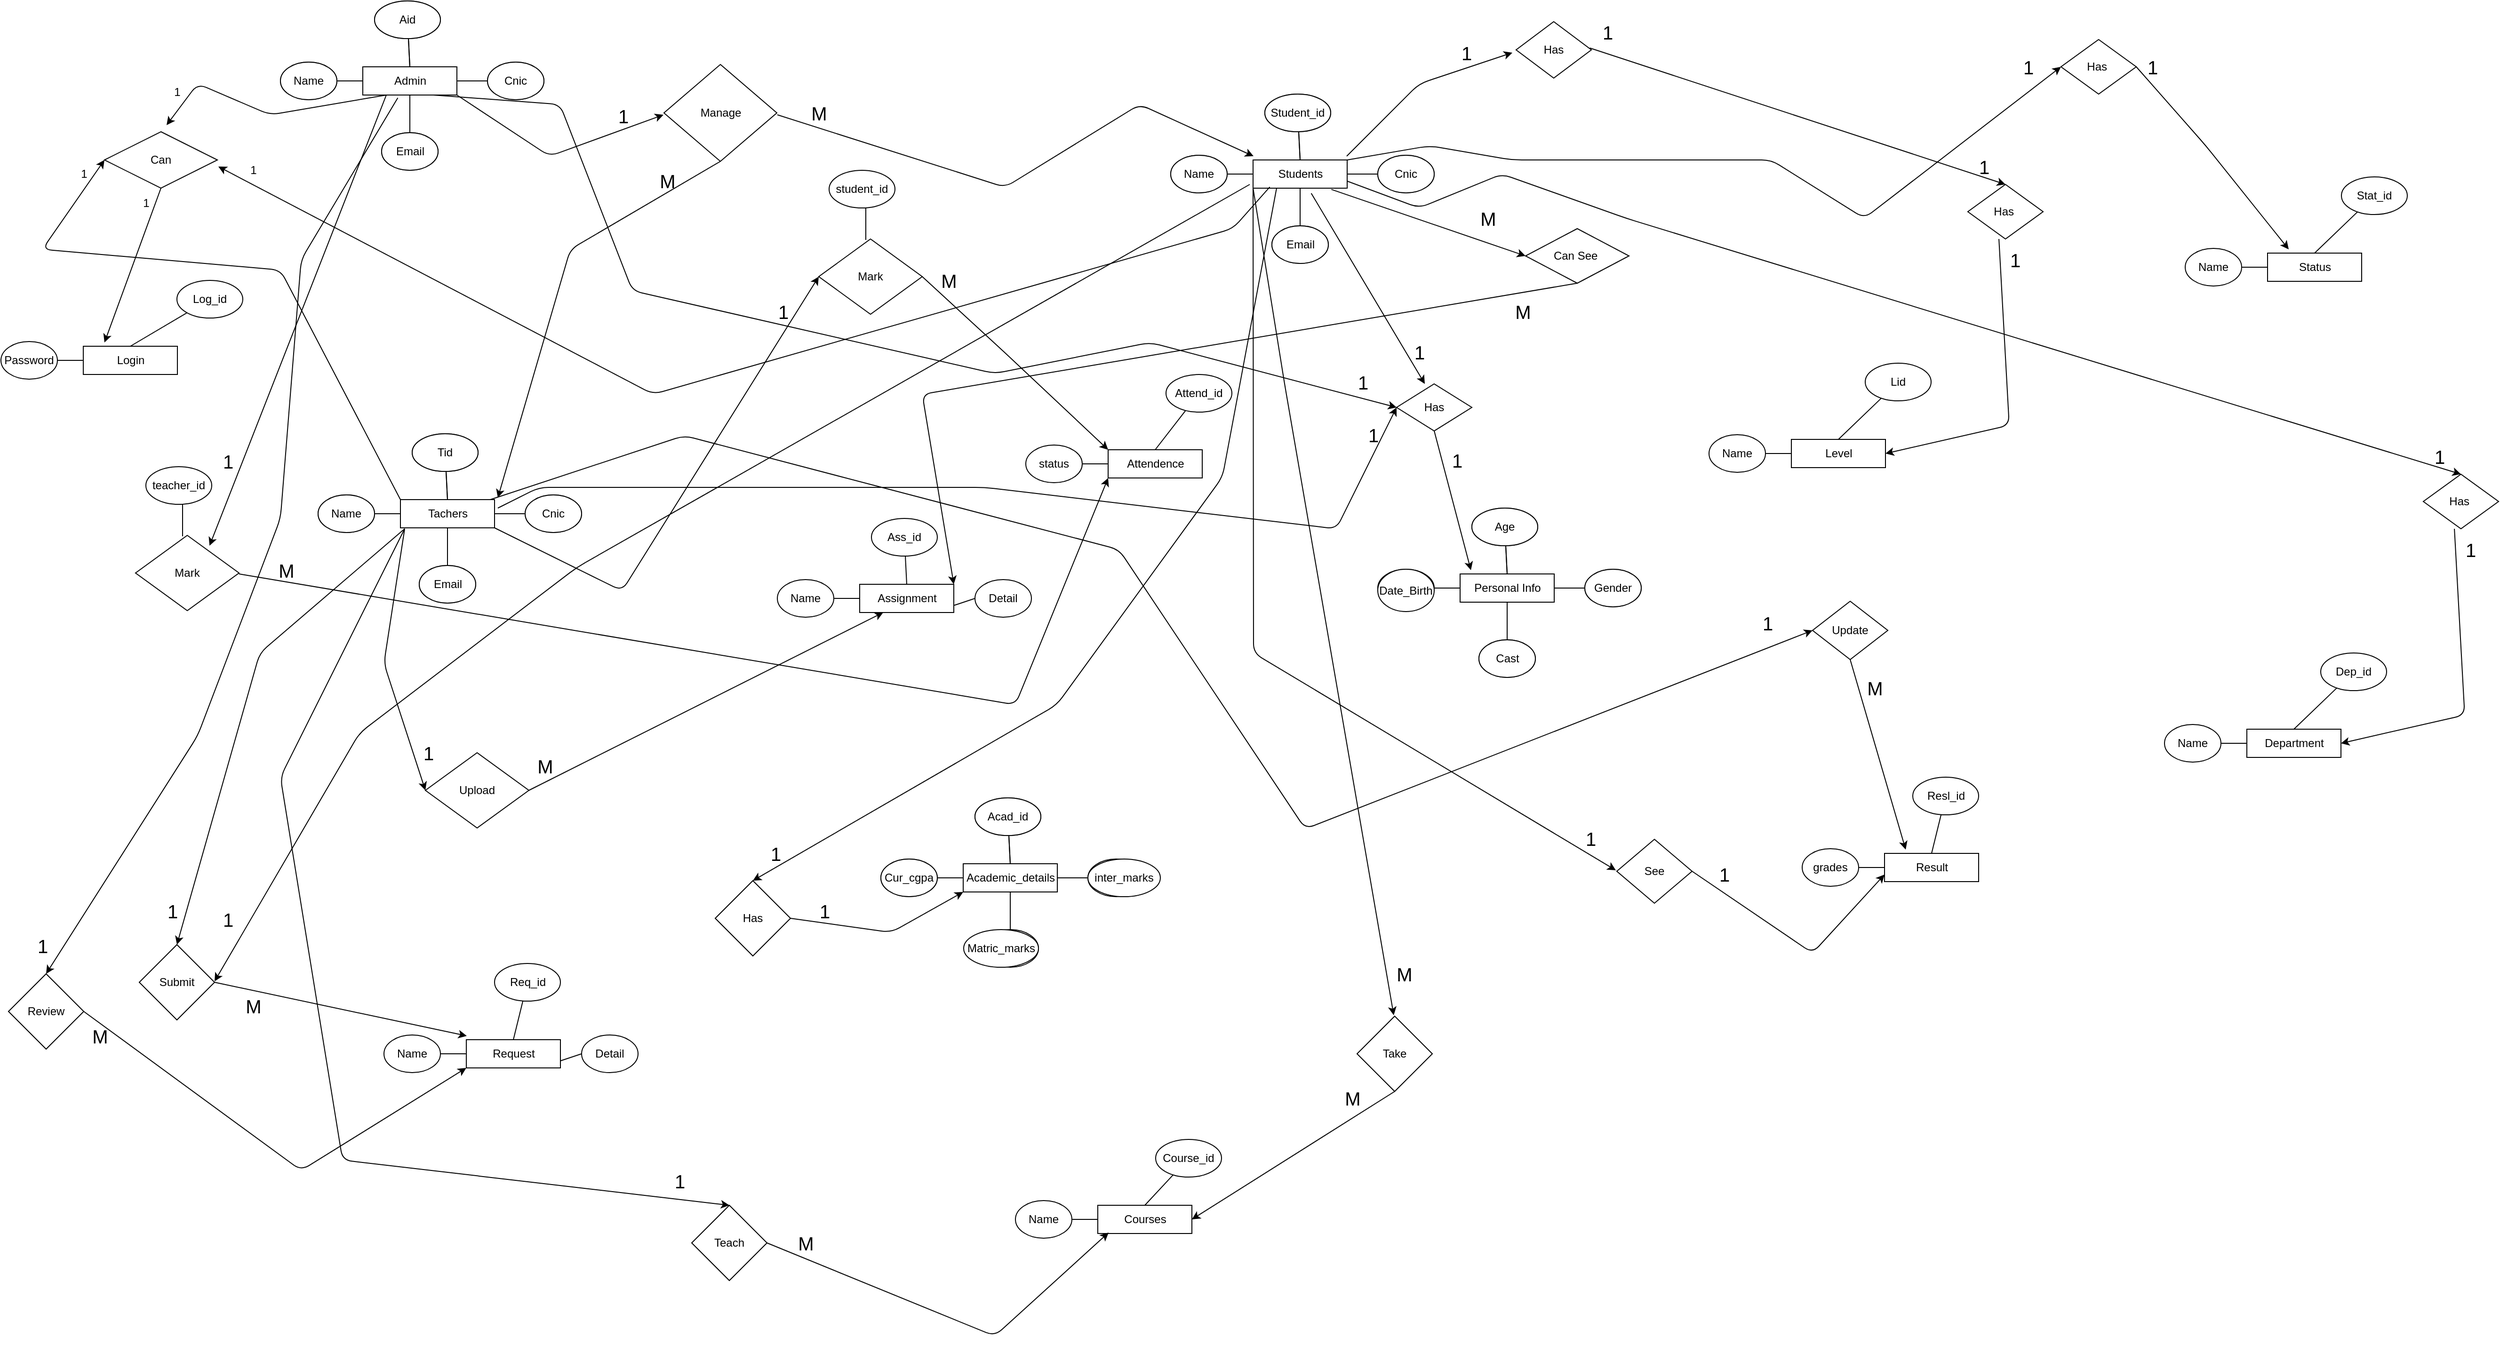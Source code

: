 <mxfile version="13.4.4" type="github">
  <diagram id="qu2YKcgJwEFux7egyNYc" name="Page-1">
    <mxGraphModel dx="1635" dy="835" grid="1" gridSize="11" guides="1" tooltips="1" connect="1" arrows="1" fold="1" page="1" pageScale="1" pageWidth="2000" pageHeight="2000" math="0" shadow="0">
      <root>
        <object label="" id="0">
          <mxCell />
        </object>
        <mxCell id="1" parent="0" />
        <mxCell id="7ZN2Juc46d9L3Nv0C-_P-180" value="Admin" style="rounded=0;whiteSpace=wrap;html=1;" parent="1" vertex="1">
          <mxGeometry x="406.5" y="114" width="100" height="30" as="geometry" />
        </mxCell>
        <mxCell id="7ZN2Juc46d9L3Nv0C-_P-181" value="" style="endArrow=none;html=1;exitX=0.5;exitY=0;exitDx=0;exitDy=0;" parent="1" source="7ZN2Juc46d9L3Nv0C-_P-180" target="7ZN2Juc46d9L3Nv0C-_P-182" edge="1">
          <mxGeometry width="50" height="50" relative="1" as="geometry">
            <mxPoint x="449" y="114" as="sourcePoint" />
            <mxPoint x="484" y="84" as="targetPoint" />
          </mxGeometry>
        </mxCell>
        <mxCell id="7ZN2Juc46d9L3Nv0C-_P-182" value="Aid" style="ellipse;whiteSpace=wrap;html=1;" parent="1" vertex="1">
          <mxGeometry x="419" y="44" width="70" height="40" as="geometry" />
        </mxCell>
        <mxCell id="7ZN2Juc46d9L3Nv0C-_P-183" value="" style="endArrow=none;html=1;entryX=0;entryY=0.5;entryDx=0;entryDy=0;" parent="1" target="7ZN2Juc46d9L3Nv0C-_P-180" edge="1">
          <mxGeometry width="50" height="50" relative="1" as="geometry">
            <mxPoint x="369" y="129" as="sourcePoint" />
            <mxPoint x="399" y="124" as="targetPoint" />
          </mxGeometry>
        </mxCell>
        <mxCell id="7ZN2Juc46d9L3Nv0C-_P-184" value="Name" style="ellipse;whiteSpace=wrap;html=1;" parent="1" vertex="1">
          <mxGeometry x="319" y="109" width="60" height="40" as="geometry" />
        </mxCell>
        <mxCell id="7ZN2Juc46d9L3Nv0C-_P-185" value="Cnic" style="ellipse;whiteSpace=wrap;html=1;" parent="1" vertex="1">
          <mxGeometry x="539" y="109" width="60" height="40" as="geometry" />
        </mxCell>
        <mxCell id="7ZN2Juc46d9L3Nv0C-_P-186" value="" style="endArrow=none;html=1;" parent="1" source="7ZN2Juc46d9L3Nv0C-_P-180" edge="1">
          <mxGeometry width="50" height="50" relative="1" as="geometry">
            <mxPoint x="506.5" y="179" as="sourcePoint" />
            <mxPoint x="539" y="129" as="targetPoint" />
          </mxGeometry>
        </mxCell>
        <mxCell id="7ZN2Juc46d9L3Nv0C-_P-187" value="Email" style="ellipse;whiteSpace=wrap;html=1;" parent="1" vertex="1">
          <mxGeometry x="426.5" y="184" width="60" height="40" as="geometry" />
        </mxCell>
        <mxCell id="7ZN2Juc46d9L3Nv0C-_P-188" value="" style="endArrow=none;html=1;exitX=0.5;exitY=1;exitDx=0;exitDy=0;entryX=0.5;entryY=0;entryDx=0;entryDy=0;" parent="1" source="7ZN2Juc46d9L3Nv0C-_P-180" target="7ZN2Juc46d9L3Nv0C-_P-187" edge="1">
          <mxGeometry width="50" height="50" relative="1" as="geometry">
            <mxPoint x="459" y="154" as="sourcePoint" />
            <mxPoint x="459" y="174" as="targetPoint" />
          </mxGeometry>
        </mxCell>
        <mxCell id="7ZN2Juc46d9L3Nv0C-_P-189" value="Admin" style="rounded=0;whiteSpace=wrap;html=1;" parent="1" vertex="1">
          <mxGeometry x="406.5" y="114" width="100" height="30" as="geometry" />
        </mxCell>
        <mxCell id="7ZN2Juc46d9L3Nv0C-_P-190" value="" style="endArrow=none;html=1;exitX=0.5;exitY=0;exitDx=0;exitDy=0;" parent="1" source="7ZN2Juc46d9L3Nv0C-_P-189" target="7ZN2Juc46d9L3Nv0C-_P-191" edge="1">
          <mxGeometry width="50" height="50" relative="1" as="geometry">
            <mxPoint x="449" y="114" as="sourcePoint" />
            <mxPoint x="484" y="84" as="targetPoint" />
          </mxGeometry>
        </mxCell>
        <mxCell id="7ZN2Juc46d9L3Nv0C-_P-191" value="Aid" style="ellipse;whiteSpace=wrap;html=1;" parent="1" vertex="1">
          <mxGeometry x="419" y="44" width="70" height="40" as="geometry" />
        </mxCell>
        <mxCell id="7ZN2Juc46d9L3Nv0C-_P-192" value="" style="endArrow=none;html=1;entryX=0;entryY=0.5;entryDx=0;entryDy=0;" parent="1" target="7ZN2Juc46d9L3Nv0C-_P-189" edge="1">
          <mxGeometry width="50" height="50" relative="1" as="geometry">
            <mxPoint x="369" y="129" as="sourcePoint" />
            <mxPoint x="399" y="124" as="targetPoint" />
          </mxGeometry>
        </mxCell>
        <mxCell id="7ZN2Juc46d9L3Nv0C-_P-193" value="Name" style="ellipse;whiteSpace=wrap;html=1;" parent="1" vertex="1">
          <mxGeometry x="319" y="109" width="60" height="40" as="geometry" />
        </mxCell>
        <mxCell id="7ZN2Juc46d9L3Nv0C-_P-194" value="Cnic" style="ellipse;whiteSpace=wrap;html=1;" parent="1" vertex="1">
          <mxGeometry x="539" y="109" width="60" height="40" as="geometry" />
        </mxCell>
        <mxCell id="7ZN2Juc46d9L3Nv0C-_P-195" value="" style="endArrow=none;html=1;" parent="1" source="7ZN2Juc46d9L3Nv0C-_P-189" edge="1">
          <mxGeometry width="50" height="50" relative="1" as="geometry">
            <mxPoint x="506.5" y="179" as="sourcePoint" />
            <mxPoint x="539" y="129" as="targetPoint" />
          </mxGeometry>
        </mxCell>
        <mxCell id="7ZN2Juc46d9L3Nv0C-_P-196" value="Email" style="ellipse;whiteSpace=wrap;html=1;" parent="1" vertex="1">
          <mxGeometry x="426.5" y="184" width="60" height="40" as="geometry" />
        </mxCell>
        <mxCell id="7ZN2Juc46d9L3Nv0C-_P-197" value="" style="endArrow=none;html=1;exitX=0.5;exitY=1;exitDx=0;exitDy=0;entryX=0.5;entryY=0;entryDx=0;entryDy=0;" parent="1" source="7ZN2Juc46d9L3Nv0C-_P-189" target="7ZN2Juc46d9L3Nv0C-_P-196" edge="1">
          <mxGeometry width="50" height="50" relative="1" as="geometry">
            <mxPoint x="459" y="154" as="sourcePoint" />
            <mxPoint x="459" y="174" as="targetPoint" />
          </mxGeometry>
        </mxCell>
        <mxCell id="7ZN2Juc46d9L3Nv0C-_P-208" value="Admin" style="rounded=0;whiteSpace=wrap;html=1;" parent="1" vertex="1">
          <mxGeometry x="446.5" y="574" width="100" height="30" as="geometry" />
        </mxCell>
        <mxCell id="7ZN2Juc46d9L3Nv0C-_P-209" value="" style="endArrow=none;html=1;exitX=0.5;exitY=0;exitDx=0;exitDy=0;" parent="1" source="7ZN2Juc46d9L3Nv0C-_P-208" target="7ZN2Juc46d9L3Nv0C-_P-210" edge="1">
          <mxGeometry width="50" height="50" relative="1" as="geometry">
            <mxPoint x="489" y="574" as="sourcePoint" />
            <mxPoint x="524" y="544" as="targetPoint" />
          </mxGeometry>
        </mxCell>
        <mxCell id="7ZN2Juc46d9L3Nv0C-_P-210" value="Aid" style="ellipse;whiteSpace=wrap;html=1;" parent="1" vertex="1">
          <mxGeometry x="459" y="504" width="70" height="40" as="geometry" />
        </mxCell>
        <mxCell id="7ZN2Juc46d9L3Nv0C-_P-211" value="" style="endArrow=none;html=1;entryX=0;entryY=0.5;entryDx=0;entryDy=0;" parent="1" target="7ZN2Juc46d9L3Nv0C-_P-208" edge="1">
          <mxGeometry width="50" height="50" relative="1" as="geometry">
            <mxPoint x="409" y="589" as="sourcePoint" />
            <mxPoint x="439" y="584" as="targetPoint" />
          </mxGeometry>
        </mxCell>
        <mxCell id="7ZN2Juc46d9L3Nv0C-_P-212" value="Name" style="ellipse;whiteSpace=wrap;html=1;" parent="1" vertex="1">
          <mxGeometry x="359" y="569" width="60" height="40" as="geometry" />
        </mxCell>
        <mxCell id="7ZN2Juc46d9L3Nv0C-_P-213" value="Cnic" style="ellipse;whiteSpace=wrap;html=1;" parent="1" vertex="1">
          <mxGeometry x="579" y="569" width="60" height="40" as="geometry" />
        </mxCell>
        <mxCell id="7ZN2Juc46d9L3Nv0C-_P-214" value="" style="endArrow=none;html=1;" parent="1" source="7ZN2Juc46d9L3Nv0C-_P-208" edge="1">
          <mxGeometry width="50" height="50" relative="1" as="geometry">
            <mxPoint x="546.5" y="639" as="sourcePoint" />
            <mxPoint x="579" y="589" as="targetPoint" />
          </mxGeometry>
        </mxCell>
        <mxCell id="7ZN2Juc46d9L3Nv0C-_P-215" value="Email" style="ellipse;whiteSpace=wrap;html=1;" parent="1" vertex="1">
          <mxGeometry x="466.5" y="644" width="60" height="40" as="geometry" />
        </mxCell>
        <mxCell id="7ZN2Juc46d9L3Nv0C-_P-216" value="" style="endArrow=none;html=1;exitX=0.5;exitY=1;exitDx=0;exitDy=0;entryX=0.5;entryY=0;entryDx=0;entryDy=0;" parent="1" source="7ZN2Juc46d9L3Nv0C-_P-208" target="7ZN2Juc46d9L3Nv0C-_P-215" edge="1">
          <mxGeometry width="50" height="50" relative="1" as="geometry">
            <mxPoint x="499" y="614" as="sourcePoint" />
            <mxPoint x="499" y="634" as="targetPoint" />
          </mxGeometry>
        </mxCell>
        <mxCell id="7ZN2Juc46d9L3Nv0C-_P-217" value="Tachers" style="rounded=0;whiteSpace=wrap;html=1;" parent="1" vertex="1">
          <mxGeometry x="446.5" y="574" width="100" height="30" as="geometry" />
        </mxCell>
        <mxCell id="7ZN2Juc46d9L3Nv0C-_P-218" value="" style="endArrow=none;html=1;exitX=0.5;exitY=0;exitDx=0;exitDy=0;" parent="1" source="7ZN2Juc46d9L3Nv0C-_P-217" target="7ZN2Juc46d9L3Nv0C-_P-219" edge="1">
          <mxGeometry width="50" height="50" relative="1" as="geometry">
            <mxPoint x="489" y="574" as="sourcePoint" />
            <mxPoint x="524" y="544" as="targetPoint" />
          </mxGeometry>
        </mxCell>
        <mxCell id="7ZN2Juc46d9L3Nv0C-_P-219" value="Tid" style="ellipse;whiteSpace=wrap;html=1;" parent="1" vertex="1">
          <mxGeometry x="459" y="504" width="70" height="40" as="geometry" />
        </mxCell>
        <mxCell id="7ZN2Juc46d9L3Nv0C-_P-220" value="" style="endArrow=none;html=1;entryX=0;entryY=0.5;entryDx=0;entryDy=0;" parent="1" target="7ZN2Juc46d9L3Nv0C-_P-217" edge="1">
          <mxGeometry width="50" height="50" relative="1" as="geometry">
            <mxPoint x="409" y="589" as="sourcePoint" />
            <mxPoint x="439" y="584" as="targetPoint" />
          </mxGeometry>
        </mxCell>
        <mxCell id="7ZN2Juc46d9L3Nv0C-_P-221" value="Name" style="ellipse;whiteSpace=wrap;html=1;" parent="1" vertex="1">
          <mxGeometry x="359" y="569" width="60" height="40" as="geometry" />
        </mxCell>
        <mxCell id="7ZN2Juc46d9L3Nv0C-_P-222" value="Cnic" style="ellipse;whiteSpace=wrap;html=1;" parent="1" vertex="1">
          <mxGeometry x="579" y="569" width="60" height="40" as="geometry" />
        </mxCell>
        <mxCell id="7ZN2Juc46d9L3Nv0C-_P-223" value="" style="endArrow=none;html=1;" parent="1" source="7ZN2Juc46d9L3Nv0C-_P-217" edge="1">
          <mxGeometry width="50" height="50" relative="1" as="geometry">
            <mxPoint x="546.5" y="639" as="sourcePoint" />
            <mxPoint x="579" y="589" as="targetPoint" />
          </mxGeometry>
        </mxCell>
        <mxCell id="7ZN2Juc46d9L3Nv0C-_P-224" value="Email" style="ellipse;whiteSpace=wrap;html=1;" parent="1" vertex="1">
          <mxGeometry x="466.5" y="644" width="60" height="40" as="geometry" />
        </mxCell>
        <mxCell id="7ZN2Juc46d9L3Nv0C-_P-225" value="" style="endArrow=none;html=1;exitX=0.5;exitY=1;exitDx=0;exitDy=0;entryX=0.5;entryY=0;entryDx=0;entryDy=0;" parent="1" source="7ZN2Juc46d9L3Nv0C-_P-217" target="7ZN2Juc46d9L3Nv0C-_P-224" edge="1">
          <mxGeometry width="50" height="50" relative="1" as="geometry">
            <mxPoint x="499" y="614" as="sourcePoint" />
            <mxPoint x="499" y="634" as="targetPoint" />
          </mxGeometry>
        </mxCell>
        <mxCell id="7ZN2Juc46d9L3Nv0C-_P-244" value="Admin" style="rounded=0;whiteSpace=wrap;html=1;" parent="1" vertex="1">
          <mxGeometry x="1352.5" y="213" width="100" height="30" as="geometry" />
        </mxCell>
        <mxCell id="7ZN2Juc46d9L3Nv0C-_P-245" value="" style="endArrow=none;html=1;exitX=0.5;exitY=0;exitDx=0;exitDy=0;" parent="1" source="7ZN2Juc46d9L3Nv0C-_P-244" target="7ZN2Juc46d9L3Nv0C-_P-246" edge="1">
          <mxGeometry width="50" height="50" relative="1" as="geometry">
            <mxPoint x="1395" y="213" as="sourcePoint" />
            <mxPoint x="1430" y="183" as="targetPoint" />
          </mxGeometry>
        </mxCell>
        <mxCell id="7ZN2Juc46d9L3Nv0C-_P-246" value="Aid" style="ellipse;whiteSpace=wrap;html=1;" parent="1" vertex="1">
          <mxGeometry x="1365" y="143" width="70" height="40" as="geometry" />
        </mxCell>
        <mxCell id="7ZN2Juc46d9L3Nv0C-_P-247" value="" style="endArrow=none;html=1;entryX=0;entryY=0.5;entryDx=0;entryDy=0;" parent="1" target="7ZN2Juc46d9L3Nv0C-_P-244" edge="1">
          <mxGeometry width="50" height="50" relative="1" as="geometry">
            <mxPoint x="1315" y="228" as="sourcePoint" />
            <mxPoint x="1345" y="223" as="targetPoint" />
          </mxGeometry>
        </mxCell>
        <mxCell id="7ZN2Juc46d9L3Nv0C-_P-248" value="Name" style="ellipse;whiteSpace=wrap;html=1;" parent="1" vertex="1">
          <mxGeometry x="1265" y="208" width="60" height="40" as="geometry" />
        </mxCell>
        <mxCell id="7ZN2Juc46d9L3Nv0C-_P-249" value="Cnic" style="ellipse;whiteSpace=wrap;html=1;" parent="1" vertex="1">
          <mxGeometry x="1485" y="208" width="60" height="40" as="geometry" />
        </mxCell>
        <mxCell id="7ZN2Juc46d9L3Nv0C-_P-250" value="" style="endArrow=none;html=1;" parent="1" source="7ZN2Juc46d9L3Nv0C-_P-244" edge="1">
          <mxGeometry width="50" height="50" relative="1" as="geometry">
            <mxPoint x="1452.5" y="278" as="sourcePoint" />
            <mxPoint x="1485" y="228" as="targetPoint" />
          </mxGeometry>
        </mxCell>
        <mxCell id="7ZN2Juc46d9L3Nv0C-_P-251" value="Email" style="ellipse;whiteSpace=wrap;html=1;" parent="1" vertex="1">
          <mxGeometry x="1372.5" y="283" width="60" height="40" as="geometry" />
        </mxCell>
        <mxCell id="7ZN2Juc46d9L3Nv0C-_P-252" value="" style="endArrow=none;html=1;exitX=0.5;exitY=1;exitDx=0;exitDy=0;entryX=0.5;entryY=0;entryDx=0;entryDy=0;" parent="1" source="7ZN2Juc46d9L3Nv0C-_P-244" target="7ZN2Juc46d9L3Nv0C-_P-251" edge="1">
          <mxGeometry width="50" height="50" relative="1" as="geometry">
            <mxPoint x="1405" y="253" as="sourcePoint" />
            <mxPoint x="1405" y="273" as="targetPoint" />
          </mxGeometry>
        </mxCell>
        <mxCell id="7ZN2Juc46d9L3Nv0C-_P-253" value="Students" style="rounded=0;whiteSpace=wrap;html=1;" parent="1" vertex="1">
          <mxGeometry x="1352.5" y="213" width="100" height="30" as="geometry" />
        </mxCell>
        <mxCell id="7ZN2Juc46d9L3Nv0C-_P-254" value="" style="endArrow=none;html=1;exitX=0.5;exitY=0;exitDx=0;exitDy=0;" parent="1" source="7ZN2Juc46d9L3Nv0C-_P-253" target="7ZN2Juc46d9L3Nv0C-_P-255" edge="1">
          <mxGeometry width="50" height="50" relative="1" as="geometry">
            <mxPoint x="1395" y="213" as="sourcePoint" />
            <mxPoint x="1430" y="183" as="targetPoint" />
          </mxGeometry>
        </mxCell>
        <mxCell id="7ZN2Juc46d9L3Nv0C-_P-255" value="Student_id" style="ellipse;whiteSpace=wrap;html=1;" parent="1" vertex="1">
          <mxGeometry x="1365" y="143" width="70" height="40" as="geometry" />
        </mxCell>
        <mxCell id="7ZN2Juc46d9L3Nv0C-_P-256" value="" style="endArrow=none;html=1;entryX=0;entryY=0.5;entryDx=0;entryDy=0;" parent="1" target="7ZN2Juc46d9L3Nv0C-_P-253" edge="1">
          <mxGeometry width="50" height="50" relative="1" as="geometry">
            <mxPoint x="1315" y="228" as="sourcePoint" />
            <mxPoint x="1345" y="223" as="targetPoint" />
          </mxGeometry>
        </mxCell>
        <mxCell id="7ZN2Juc46d9L3Nv0C-_P-257" value="Name" style="ellipse;whiteSpace=wrap;html=1;" parent="1" vertex="1">
          <mxGeometry x="1265" y="208" width="60" height="40" as="geometry" />
        </mxCell>
        <mxCell id="7ZN2Juc46d9L3Nv0C-_P-258" value="Cnic" style="ellipse;whiteSpace=wrap;html=1;" parent="1" vertex="1">
          <mxGeometry x="1485" y="208" width="60" height="40" as="geometry" />
        </mxCell>
        <mxCell id="7ZN2Juc46d9L3Nv0C-_P-259" value="" style="endArrow=none;html=1;" parent="1" source="7ZN2Juc46d9L3Nv0C-_P-253" edge="1">
          <mxGeometry width="50" height="50" relative="1" as="geometry">
            <mxPoint x="1452.5" y="278" as="sourcePoint" />
            <mxPoint x="1485" y="228" as="targetPoint" />
          </mxGeometry>
        </mxCell>
        <mxCell id="7ZN2Juc46d9L3Nv0C-_P-260" value="Email" style="ellipse;whiteSpace=wrap;html=1;" parent="1" vertex="1">
          <mxGeometry x="1372.5" y="283" width="60" height="40" as="geometry" />
        </mxCell>
        <mxCell id="7ZN2Juc46d9L3Nv0C-_P-261" value="" style="endArrow=none;html=1;exitX=0.5;exitY=1;exitDx=0;exitDy=0;entryX=0.5;entryY=0;entryDx=0;entryDy=0;" parent="1" source="7ZN2Juc46d9L3Nv0C-_P-253" target="7ZN2Juc46d9L3Nv0C-_P-260" edge="1">
          <mxGeometry width="50" height="50" relative="1" as="geometry">
            <mxPoint x="1405" y="253" as="sourcePoint" />
            <mxPoint x="1405" y="273" as="targetPoint" />
          </mxGeometry>
        </mxCell>
        <mxCell id="7ZN2Juc46d9L3Nv0C-_P-262" value="Attendence" style="rounded=0;whiteSpace=wrap;html=1;" parent="1" vertex="1">
          <mxGeometry x="1198.5" y="521" width="100" height="30" as="geometry" />
        </mxCell>
        <mxCell id="7ZN2Juc46d9L3Nv0C-_P-263" value="" style="endArrow=none;html=1;exitX=0.5;exitY=0;exitDx=0;exitDy=0;" parent="1" source="7ZN2Juc46d9L3Nv0C-_P-262" target="7ZN2Juc46d9L3Nv0C-_P-264" edge="1">
          <mxGeometry width="50" height="50" relative="1" as="geometry">
            <mxPoint x="1241" y="521" as="sourcePoint" />
            <mxPoint x="1276" y="491" as="targetPoint" />
          </mxGeometry>
        </mxCell>
        <mxCell id="7ZN2Juc46d9L3Nv0C-_P-264" value="Attend_id" style="ellipse;whiteSpace=wrap;html=1;" parent="1" vertex="1">
          <mxGeometry x="1260" y="441" width="70" height="40" as="geometry" />
        </mxCell>
        <mxCell id="7ZN2Juc46d9L3Nv0C-_P-265" value="" style="endArrow=none;html=1;entryX=0;entryY=0.5;entryDx=0;entryDy=0;" parent="1" target="7ZN2Juc46d9L3Nv0C-_P-262" edge="1">
          <mxGeometry width="50" height="50" relative="1" as="geometry">
            <mxPoint x="1161" y="536" as="sourcePoint" />
            <mxPoint x="1191" y="531" as="targetPoint" />
          </mxGeometry>
        </mxCell>
        <mxCell id="7ZN2Juc46d9L3Nv0C-_P-266" value="status" style="ellipse;whiteSpace=wrap;html=1;" parent="1" vertex="1">
          <mxGeometry x="1111" y="516" width="60" height="40" as="geometry" />
        </mxCell>
        <mxCell id="7ZN2Juc46d9L3Nv0C-_P-272" value="Assignment" style="rounded=0;whiteSpace=wrap;html=1;" parent="1" vertex="1">
          <mxGeometry x="934.5" y="664" width="100" height="30" as="geometry" />
        </mxCell>
        <mxCell id="7ZN2Juc46d9L3Nv0C-_P-273" value="" style="endArrow=none;html=1;exitX=0.5;exitY=0;exitDx=0;exitDy=0;" parent="1" source="7ZN2Juc46d9L3Nv0C-_P-272" target="7ZN2Juc46d9L3Nv0C-_P-274" edge="1">
          <mxGeometry width="50" height="50" relative="1" as="geometry">
            <mxPoint x="977" y="664" as="sourcePoint" />
            <mxPoint x="1012" y="634" as="targetPoint" />
          </mxGeometry>
        </mxCell>
        <mxCell id="7ZN2Juc46d9L3Nv0C-_P-274" value="Ass_id" style="ellipse;whiteSpace=wrap;html=1;" parent="1" vertex="1">
          <mxGeometry x="947" y="594" width="70" height="40" as="geometry" />
        </mxCell>
        <mxCell id="7ZN2Juc46d9L3Nv0C-_P-275" value="" style="endArrow=none;html=1;entryX=0;entryY=0.5;entryDx=0;entryDy=0;" parent="1" target="7ZN2Juc46d9L3Nv0C-_P-272" edge="1">
          <mxGeometry width="50" height="50" relative="1" as="geometry">
            <mxPoint x="897" y="679" as="sourcePoint" />
            <mxPoint x="927" y="674" as="targetPoint" />
          </mxGeometry>
        </mxCell>
        <mxCell id="7ZN2Juc46d9L3Nv0C-_P-276" value="Name" style="ellipse;whiteSpace=wrap;html=1;" parent="1" vertex="1">
          <mxGeometry x="847" y="659" width="60" height="40" as="geometry" />
        </mxCell>
        <mxCell id="7ZN2Juc46d9L3Nv0C-_P-277" value="Detail" style="ellipse;whiteSpace=wrap;html=1;" parent="1" vertex="1">
          <mxGeometry x="1057" y="659" width="60" height="40" as="geometry" />
        </mxCell>
        <mxCell id="7ZN2Juc46d9L3Nv0C-_P-278" value="" style="endArrow=none;html=1;exitX=1;exitY=0.75;exitDx=0;exitDy=0;entryX=0;entryY=0.5;entryDx=0;entryDy=0;" parent="1" source="7ZN2Juc46d9L3Nv0C-_P-272" target="7ZN2Juc46d9L3Nv0C-_P-277" edge="1">
          <mxGeometry width="50" height="50" relative="1" as="geometry">
            <mxPoint x="1045" y="671" as="sourcePoint" />
            <mxPoint x="1043.3" y="640.995" as="targetPoint" />
          </mxGeometry>
        </mxCell>
        <mxCell id="7ZN2Juc46d9L3Nv0C-_P-279" value="Admin" style="rounded=0;whiteSpace=wrap;html=1;" parent="1" vertex="1">
          <mxGeometry x="1572.5" y="653" width="100" height="30" as="geometry" />
        </mxCell>
        <mxCell id="7ZN2Juc46d9L3Nv0C-_P-280" value="" style="endArrow=none;html=1;exitX=0.5;exitY=0;exitDx=0;exitDy=0;" parent="1" source="7ZN2Juc46d9L3Nv0C-_P-279" target="7ZN2Juc46d9L3Nv0C-_P-281" edge="1">
          <mxGeometry width="50" height="50" relative="1" as="geometry">
            <mxPoint x="1615" y="653" as="sourcePoint" />
            <mxPoint x="1650" y="623" as="targetPoint" />
          </mxGeometry>
        </mxCell>
        <mxCell id="7ZN2Juc46d9L3Nv0C-_P-281" value="Aid" style="ellipse;whiteSpace=wrap;html=1;" parent="1" vertex="1">
          <mxGeometry x="1585" y="583" width="70" height="40" as="geometry" />
        </mxCell>
        <mxCell id="7ZN2Juc46d9L3Nv0C-_P-282" value="" style="endArrow=none;html=1;entryX=0;entryY=0.5;entryDx=0;entryDy=0;" parent="1" target="7ZN2Juc46d9L3Nv0C-_P-279" edge="1">
          <mxGeometry width="50" height="50" relative="1" as="geometry">
            <mxPoint x="1535" y="668" as="sourcePoint" />
            <mxPoint x="1565" y="663" as="targetPoint" />
          </mxGeometry>
        </mxCell>
        <mxCell id="7ZN2Juc46d9L3Nv0C-_P-283" value="Name" style="ellipse;whiteSpace=wrap;html=1;" parent="1" vertex="1">
          <mxGeometry x="1485" y="648" width="60" height="40" as="geometry" />
        </mxCell>
        <mxCell id="7ZN2Juc46d9L3Nv0C-_P-284" value="Cnic" style="ellipse;whiteSpace=wrap;html=1;" parent="1" vertex="1">
          <mxGeometry x="1705" y="648" width="60" height="40" as="geometry" />
        </mxCell>
        <mxCell id="7ZN2Juc46d9L3Nv0C-_P-285" value="" style="endArrow=none;html=1;" parent="1" source="7ZN2Juc46d9L3Nv0C-_P-279" edge="1">
          <mxGeometry width="50" height="50" relative="1" as="geometry">
            <mxPoint x="1672.5" y="718" as="sourcePoint" />
            <mxPoint x="1705" y="668" as="targetPoint" />
          </mxGeometry>
        </mxCell>
        <mxCell id="7ZN2Juc46d9L3Nv0C-_P-286" value="Email" style="ellipse;whiteSpace=wrap;html=1;" parent="1" vertex="1">
          <mxGeometry x="1592.5" y="723" width="60" height="40" as="geometry" />
        </mxCell>
        <mxCell id="7ZN2Juc46d9L3Nv0C-_P-287" value="" style="endArrow=none;html=1;exitX=0.5;exitY=1;exitDx=0;exitDy=0;entryX=0.5;entryY=0;entryDx=0;entryDy=0;" parent="1" source="7ZN2Juc46d9L3Nv0C-_P-279" target="7ZN2Juc46d9L3Nv0C-_P-286" edge="1">
          <mxGeometry width="50" height="50" relative="1" as="geometry">
            <mxPoint x="1625" y="693" as="sourcePoint" />
            <mxPoint x="1625" y="713" as="targetPoint" />
          </mxGeometry>
        </mxCell>
        <mxCell id="7ZN2Juc46d9L3Nv0C-_P-288" value="Personal Info" style="rounded=0;whiteSpace=wrap;html=1;" parent="1" vertex="1">
          <mxGeometry x="1572.5" y="653" width="100" height="30" as="geometry" />
        </mxCell>
        <mxCell id="7ZN2Juc46d9L3Nv0C-_P-289" value="" style="endArrow=none;html=1;exitX=0.5;exitY=0;exitDx=0;exitDy=0;" parent="1" source="7ZN2Juc46d9L3Nv0C-_P-288" target="7ZN2Juc46d9L3Nv0C-_P-290" edge="1">
          <mxGeometry width="50" height="50" relative="1" as="geometry">
            <mxPoint x="1615" y="653" as="sourcePoint" />
            <mxPoint x="1650" y="623" as="targetPoint" />
          </mxGeometry>
        </mxCell>
        <mxCell id="7ZN2Juc46d9L3Nv0C-_P-290" value="Age" style="ellipse;whiteSpace=wrap;html=1;" parent="1" vertex="1">
          <mxGeometry x="1585" y="583" width="70" height="40" as="geometry" />
        </mxCell>
        <mxCell id="7ZN2Juc46d9L3Nv0C-_P-291" value="" style="endArrow=none;html=1;entryX=0;entryY=0.5;entryDx=0;entryDy=0;" parent="1" target="7ZN2Juc46d9L3Nv0C-_P-288" edge="1">
          <mxGeometry width="50" height="50" relative="1" as="geometry">
            <mxPoint x="1535" y="668" as="sourcePoint" />
            <mxPoint x="1565" y="663" as="targetPoint" />
          </mxGeometry>
        </mxCell>
        <mxCell id="7ZN2Juc46d9L3Nv0C-_P-292" value="Date_Birth" style="ellipse;whiteSpace=wrap;html=1;" parent="1" vertex="1">
          <mxGeometry x="1485" y="648" width="60" height="45" as="geometry" />
        </mxCell>
        <mxCell id="7ZN2Juc46d9L3Nv0C-_P-293" value="Gender" style="ellipse;whiteSpace=wrap;html=1;" parent="1" vertex="1">
          <mxGeometry x="1705" y="648" width="60" height="40" as="geometry" />
        </mxCell>
        <mxCell id="7ZN2Juc46d9L3Nv0C-_P-294" value="" style="endArrow=none;html=1;" parent="1" source="7ZN2Juc46d9L3Nv0C-_P-288" edge="1">
          <mxGeometry width="50" height="50" relative="1" as="geometry">
            <mxPoint x="1672.5" y="718" as="sourcePoint" />
            <mxPoint x="1705" y="668" as="targetPoint" />
          </mxGeometry>
        </mxCell>
        <mxCell id="7ZN2Juc46d9L3Nv0C-_P-295" value="Cast" style="ellipse;whiteSpace=wrap;html=1;" parent="1" vertex="1">
          <mxGeometry x="1592.5" y="723" width="60" height="40" as="geometry" />
        </mxCell>
        <mxCell id="7ZN2Juc46d9L3Nv0C-_P-296" value="" style="endArrow=none;html=1;exitX=0.5;exitY=1;exitDx=0;exitDy=0;entryX=0.5;entryY=0;entryDx=0;entryDy=0;" parent="1" source="7ZN2Juc46d9L3Nv0C-_P-288" target="7ZN2Juc46d9L3Nv0C-_P-295" edge="1">
          <mxGeometry width="50" height="50" relative="1" as="geometry">
            <mxPoint x="1625" y="693" as="sourcePoint" />
            <mxPoint x="1625" y="713" as="targetPoint" />
          </mxGeometry>
        </mxCell>
        <mxCell id="7ZN2Juc46d9L3Nv0C-_P-346" value="Admin" style="rounded=0;whiteSpace=wrap;html=1;" parent="1" vertex="1">
          <mxGeometry x="1044.5" y="961" width="100" height="30" as="geometry" />
        </mxCell>
        <mxCell id="7ZN2Juc46d9L3Nv0C-_P-347" value="" style="endArrow=none;html=1;exitX=0.5;exitY=0;exitDx=0;exitDy=0;" parent="1" source="7ZN2Juc46d9L3Nv0C-_P-346" target="7ZN2Juc46d9L3Nv0C-_P-348" edge="1">
          <mxGeometry width="50" height="50" relative="1" as="geometry">
            <mxPoint x="1087" y="961" as="sourcePoint" />
            <mxPoint x="1122" y="931" as="targetPoint" />
          </mxGeometry>
        </mxCell>
        <mxCell id="7ZN2Juc46d9L3Nv0C-_P-348" value="Aid" style="ellipse;whiteSpace=wrap;html=1;" parent="1" vertex="1">
          <mxGeometry x="1057" y="891" width="70" height="40" as="geometry" />
        </mxCell>
        <mxCell id="7ZN2Juc46d9L3Nv0C-_P-349" value="" style="endArrow=none;html=1;entryX=0;entryY=0.5;entryDx=0;entryDy=0;" parent="1" target="7ZN2Juc46d9L3Nv0C-_P-346" edge="1">
          <mxGeometry width="50" height="50" relative="1" as="geometry">
            <mxPoint x="1007" y="976" as="sourcePoint" />
            <mxPoint x="1037" y="971" as="targetPoint" />
          </mxGeometry>
        </mxCell>
        <mxCell id="7ZN2Juc46d9L3Nv0C-_P-350" value="Name" style="ellipse;whiteSpace=wrap;html=1;" parent="1" vertex="1">
          <mxGeometry x="957" y="956" width="60" height="40" as="geometry" />
        </mxCell>
        <mxCell id="7ZN2Juc46d9L3Nv0C-_P-351" value="Cnic" style="ellipse;whiteSpace=wrap;html=1;" parent="1" vertex="1">
          <mxGeometry x="1177" y="956" width="60" height="40" as="geometry" />
        </mxCell>
        <mxCell id="7ZN2Juc46d9L3Nv0C-_P-352" value="" style="endArrow=none;html=1;" parent="1" source="7ZN2Juc46d9L3Nv0C-_P-346" edge="1">
          <mxGeometry width="50" height="50" relative="1" as="geometry">
            <mxPoint x="1144.5" y="1026" as="sourcePoint" />
            <mxPoint x="1177" y="976" as="targetPoint" />
          </mxGeometry>
        </mxCell>
        <mxCell id="7ZN2Juc46d9L3Nv0C-_P-353" value="Email" style="ellipse;whiteSpace=wrap;html=1;" parent="1" vertex="1">
          <mxGeometry x="1064.5" y="1031" width="60" height="40" as="geometry" />
        </mxCell>
        <mxCell id="7ZN2Juc46d9L3Nv0C-_P-354" value="" style="endArrow=none;html=1;exitX=0.5;exitY=1;exitDx=0;exitDy=0;entryX=0.5;entryY=0;entryDx=0;entryDy=0;" parent="1" source="7ZN2Juc46d9L3Nv0C-_P-346" target="7ZN2Juc46d9L3Nv0C-_P-353" edge="1">
          <mxGeometry width="50" height="50" relative="1" as="geometry">
            <mxPoint x="1097" y="1001" as="sourcePoint" />
            <mxPoint x="1097" y="1021" as="targetPoint" />
          </mxGeometry>
        </mxCell>
        <mxCell id="7ZN2Juc46d9L3Nv0C-_P-355" value="Academic_details" style="rounded=0;whiteSpace=wrap;html=1;" parent="1" vertex="1">
          <mxGeometry x="1044.5" y="961" width="100" height="30" as="geometry" />
        </mxCell>
        <mxCell id="7ZN2Juc46d9L3Nv0C-_P-356" value="" style="endArrow=none;html=1;exitX=0.5;exitY=0;exitDx=0;exitDy=0;" parent="1" source="7ZN2Juc46d9L3Nv0C-_P-355" target="7ZN2Juc46d9L3Nv0C-_P-357" edge="1">
          <mxGeometry width="50" height="50" relative="1" as="geometry">
            <mxPoint x="1087" y="961" as="sourcePoint" />
            <mxPoint x="1122" y="931" as="targetPoint" />
          </mxGeometry>
        </mxCell>
        <mxCell id="7ZN2Juc46d9L3Nv0C-_P-357" value="Acad_id" style="ellipse;whiteSpace=wrap;html=1;" parent="1" vertex="1">
          <mxGeometry x="1057" y="891" width="70" height="40" as="geometry" />
        </mxCell>
        <mxCell id="7ZN2Juc46d9L3Nv0C-_P-358" value="" style="endArrow=none;html=1;entryX=0;entryY=0.5;entryDx=0;entryDy=0;" parent="1" target="7ZN2Juc46d9L3Nv0C-_P-355" edge="1">
          <mxGeometry width="50" height="50" relative="1" as="geometry">
            <mxPoint x="1007" y="976" as="sourcePoint" />
            <mxPoint x="1037" y="971" as="targetPoint" />
          </mxGeometry>
        </mxCell>
        <mxCell id="7ZN2Juc46d9L3Nv0C-_P-359" value="Cur_cgpa" style="ellipse;whiteSpace=wrap;html=1;" parent="1" vertex="1">
          <mxGeometry x="957" y="956" width="60" height="40" as="geometry" />
        </mxCell>
        <mxCell id="7ZN2Juc46d9L3Nv0C-_P-360" value="inter_marks" style="ellipse;whiteSpace=wrap;html=1;" parent="1" vertex="1">
          <mxGeometry x="1177" y="956" width="77" height="40" as="geometry" />
        </mxCell>
        <mxCell id="7ZN2Juc46d9L3Nv0C-_P-361" value="" style="endArrow=none;html=1;" parent="1" source="7ZN2Juc46d9L3Nv0C-_P-355" edge="1">
          <mxGeometry width="50" height="50" relative="1" as="geometry">
            <mxPoint x="1144.5" y="1026" as="sourcePoint" />
            <mxPoint x="1177" y="976" as="targetPoint" />
          </mxGeometry>
        </mxCell>
        <mxCell id="7ZN2Juc46d9L3Nv0C-_P-362" value="Matric_marks" style="ellipse;whiteSpace=wrap;html=1;" parent="1" vertex="1">
          <mxGeometry x="1045" y="1031" width="79.5" height="40" as="geometry" />
        </mxCell>
        <mxCell id="7ZN2Juc46d9L3Nv0C-_P-364" value="Request" style="rounded=0;whiteSpace=wrap;html=1;" parent="1" vertex="1">
          <mxGeometry x="516.5" y="1148" width="100" height="30" as="geometry" />
        </mxCell>
        <mxCell id="7ZN2Juc46d9L3Nv0C-_P-365" value="" style="endArrow=none;html=1;exitX=0.5;exitY=0;exitDx=0;exitDy=0;" parent="1" source="7ZN2Juc46d9L3Nv0C-_P-364" target="7ZN2Juc46d9L3Nv0C-_P-366" edge="1">
          <mxGeometry width="50" height="50" relative="1" as="geometry">
            <mxPoint x="559" y="1148" as="sourcePoint" />
            <mxPoint x="594" y="1118" as="targetPoint" />
          </mxGeometry>
        </mxCell>
        <mxCell id="7ZN2Juc46d9L3Nv0C-_P-366" value="Req_id" style="ellipse;whiteSpace=wrap;html=1;" parent="1" vertex="1">
          <mxGeometry x="546.5" y="1067" width="70" height="40" as="geometry" />
        </mxCell>
        <mxCell id="7ZN2Juc46d9L3Nv0C-_P-367" value="" style="endArrow=none;html=1;entryX=0;entryY=0.5;entryDx=0;entryDy=0;" parent="1" target="7ZN2Juc46d9L3Nv0C-_P-364" edge="1">
          <mxGeometry width="50" height="50" relative="1" as="geometry">
            <mxPoint x="479" y="1163" as="sourcePoint" />
            <mxPoint x="509" y="1158" as="targetPoint" />
          </mxGeometry>
        </mxCell>
        <mxCell id="7ZN2Juc46d9L3Nv0C-_P-368" value="Name" style="ellipse;whiteSpace=wrap;html=1;" parent="1" vertex="1">
          <mxGeometry x="429" y="1143" width="60" height="40" as="geometry" />
        </mxCell>
        <mxCell id="7ZN2Juc46d9L3Nv0C-_P-369" value="Detail" style="ellipse;whiteSpace=wrap;html=1;" parent="1" vertex="1">
          <mxGeometry x="639" y="1143" width="60" height="40" as="geometry" />
        </mxCell>
        <mxCell id="7ZN2Juc46d9L3Nv0C-_P-370" value="" style="endArrow=none;html=1;exitX=1;exitY=0.75;exitDx=0;exitDy=0;entryX=0;entryY=0.5;entryDx=0;entryDy=0;" parent="1" source="7ZN2Juc46d9L3Nv0C-_P-364" target="7ZN2Juc46d9L3Nv0C-_P-369" edge="1">
          <mxGeometry width="50" height="50" relative="1" as="geometry">
            <mxPoint x="627" y="1155" as="sourcePoint" />
            <mxPoint x="625.3" y="1124.995" as="targetPoint" />
          </mxGeometry>
        </mxCell>
        <mxCell id="7ZN2Juc46d9L3Nv0C-_P-381" value="Login" style="rounded=0;whiteSpace=wrap;html=1;" parent="1" vertex="1">
          <mxGeometry x="109.5" y="411" width="100" height="30" as="geometry" />
        </mxCell>
        <mxCell id="7ZN2Juc46d9L3Nv0C-_P-382" value="" style="endArrow=none;html=1;exitX=0.5;exitY=0;exitDx=0;exitDy=0;" parent="1" source="7ZN2Juc46d9L3Nv0C-_P-381" target="7ZN2Juc46d9L3Nv0C-_P-383" edge="1">
          <mxGeometry width="50" height="50" relative="1" as="geometry">
            <mxPoint x="152" y="411" as="sourcePoint" />
            <mxPoint x="187" y="381" as="targetPoint" />
          </mxGeometry>
        </mxCell>
        <mxCell id="7ZN2Juc46d9L3Nv0C-_P-383" value="Log_id" style="ellipse;whiteSpace=wrap;html=1;" parent="1" vertex="1">
          <mxGeometry x="209" y="341" width="70" height="40" as="geometry" />
        </mxCell>
        <mxCell id="7ZN2Juc46d9L3Nv0C-_P-384" value="" style="endArrow=none;html=1;entryX=0;entryY=0.5;entryDx=0;entryDy=0;" parent="1" target="7ZN2Juc46d9L3Nv0C-_P-381" edge="1">
          <mxGeometry width="50" height="50" relative="1" as="geometry">
            <mxPoint x="72" y="426" as="sourcePoint" />
            <mxPoint x="102" y="421" as="targetPoint" />
          </mxGeometry>
        </mxCell>
        <mxCell id="7ZN2Juc46d9L3Nv0C-_P-385" value="Password" style="ellipse;whiteSpace=wrap;html=1;" parent="1" vertex="1">
          <mxGeometry x="22" y="406" width="60" height="40" as="geometry" />
        </mxCell>
        <mxCell id="7ZN2Juc46d9L3Nv0C-_P-389" value="Can" style="shape=rhombus;perimeter=rhombusPerimeter;whiteSpace=wrap;html=1;align=center;" parent="1" vertex="1">
          <mxGeometry x="132" y="183" width="120" height="60" as="geometry" />
        </mxCell>
        <mxCell id="7ZN2Juc46d9L3Nv0C-_P-395" value="" style="endArrow=classic;html=1;exitX=0.25;exitY=1;exitDx=0;exitDy=0;" parent="1" source="7ZN2Juc46d9L3Nv0C-_P-189" edge="1">
          <mxGeometry width="50" height="50" relative="1" as="geometry">
            <mxPoint x="330" y="237" as="sourcePoint" />
            <mxPoint x="198" y="176" as="targetPoint" />
            <Array as="points">
              <mxPoint x="308" y="165" />
              <mxPoint x="231" y="132" />
            </Array>
          </mxGeometry>
        </mxCell>
        <mxCell id="7ZN2Juc46d9L3Nv0C-_P-396" value="" style="endArrow=classic;html=1;exitX=0.5;exitY=1;exitDx=0;exitDy=0;" parent="1" source="7ZN2Juc46d9L3Nv0C-_P-389" edge="1">
          <mxGeometry width="50" height="50" relative="1" as="geometry">
            <mxPoint x="167" y="323" as="sourcePoint" />
            <mxPoint x="132" y="407" as="targetPoint" />
          </mxGeometry>
        </mxCell>
        <mxCell id="7ZN2Juc46d9L3Nv0C-_P-397" value="" style="endArrow=classic;html=1;exitX=0.178;exitY=0.956;exitDx=0;exitDy=0;exitPerimeter=0;" parent="1" source="7ZN2Juc46d9L3Nv0C-_P-253" edge="1">
          <mxGeometry width="50" height="50" relative="1" as="geometry">
            <mxPoint x="1144" y="325" as="sourcePoint" />
            <mxPoint x="253" y="220" as="targetPoint" />
            <Array as="points">
              <mxPoint x="1331" y="286" />
              <mxPoint x="715" y="462" />
            </Array>
          </mxGeometry>
        </mxCell>
        <mxCell id="7ZN2Juc46d9L3Nv0C-_P-398" value="" style="endArrow=classic;html=1;exitX=0;exitY=0;exitDx=0;exitDy=0;entryX=0;entryY=0.5;entryDx=0;entryDy=0;" parent="1" source="7ZN2Juc46d9L3Nv0C-_P-217" target="7ZN2Juc46d9L3Nv0C-_P-389" edge="1">
          <mxGeometry width="50" height="50" relative="1" as="geometry">
            <mxPoint x="440" y="561" as="sourcePoint" />
            <mxPoint x="121" y="220" as="targetPoint" />
            <Array as="points">
              <mxPoint x="319" y="330" />
              <mxPoint x="66" y="308" />
            </Array>
          </mxGeometry>
        </mxCell>
        <mxCell id="7ZN2Juc46d9L3Nv0C-_P-406" value="1" style="text;html=1;resizable=0;autosize=1;align=center;verticalAlign=middle;points=[];fillColor=none;strokeColor=none;rounded=0;" parent="1" vertex="1">
          <mxGeometry x="279" y="213" width="22" height="22" as="geometry" />
        </mxCell>
        <mxCell id="7ZN2Juc46d9L3Nv0C-_P-408" value="1" style="text;html=1;resizable=0;autosize=1;align=center;verticalAlign=middle;points=[];fillColor=none;strokeColor=none;rounded=0;" parent="1" vertex="1">
          <mxGeometry x="165" y="248" width="22" height="22" as="geometry" />
        </mxCell>
        <mxCell id="7ZN2Juc46d9L3Nv0C-_P-409" value="1" style="text;html=1;resizable=0;autosize=1;align=center;verticalAlign=middle;points=[];fillColor=none;strokeColor=none;rounded=0;" parent="1" vertex="1">
          <mxGeometry x="198" y="130" width="22" height="22" as="geometry" />
        </mxCell>
        <mxCell id="7ZN2Juc46d9L3Nv0C-_P-410" value="1" style="text;html=1;resizable=0;autosize=1;align=center;verticalAlign=middle;points=[];fillColor=none;strokeColor=none;rounded=0;" parent="1" vertex="1">
          <mxGeometry x="99" y="217" width="22" height="22" as="geometry" />
        </mxCell>
        <mxCell id="7ZN2Juc46d9L3Nv0C-_P-411" value="Manage" style="shape=rhombus;perimeter=rhombusPerimeter;whiteSpace=wrap;html=1;align=center;" parent="1" vertex="1">
          <mxGeometry x="726.5" y="111.5" width="120" height="103" as="geometry" />
        </mxCell>
        <mxCell id="7ZN2Juc46d9L3Nv0C-_P-412" value="" style="endArrow=classic;html=1;exitX=1;exitY=1;exitDx=0;exitDy=0;" parent="1" source="7ZN2Juc46d9L3Nv0C-_P-189" edge="1">
          <mxGeometry width="50" height="50" relative="1" as="geometry">
            <mxPoint x="616" y="215" as="sourcePoint" />
            <mxPoint x="726" y="165" as="targetPoint" />
            <Array as="points">
              <mxPoint x="605" y="209" />
            </Array>
          </mxGeometry>
        </mxCell>
        <mxCell id="2" value="&lt;font style=&quot;font-size: 20px&quot;&gt;1&lt;/font&gt;" style="text;html=1;align=center;verticalAlign=middle;resizable=0;points=[];autosize=1;" parent="1" vertex="1">
          <mxGeometry x="666" y="155" width="33" height="22" as="geometry" />
        </mxCell>
        <mxCell id="7ZN2Juc46d9L3Nv0C-_P-413" value="" style="endArrow=classic;html=1;" parent="1" edge="1">
          <mxGeometry width="50" height="50" relative="1" as="geometry">
            <mxPoint x="847" y="165" as="sourcePoint" />
            <mxPoint x="1353" y="209" as="targetPoint" />
            <Array as="points">
              <mxPoint x="1089" y="242" />
              <mxPoint x="1232" y="154" />
            </Array>
          </mxGeometry>
        </mxCell>
        <mxCell id="7ZN2Juc46d9L3Nv0C-_P-414" value="&lt;font style=&quot;font-size: 20px&quot;&gt;M&lt;/font&gt;" style="text;html=1;align=center;verticalAlign=middle;resizable=0;points=[];autosize=1;" parent="1" vertex="1">
          <mxGeometry x="874" y="152" width="33" height="22" as="geometry" />
        </mxCell>
        <mxCell id="7ZN2Juc46d9L3Nv0C-_P-417" value="" style="endArrow=classic;html=1;exitX=0.5;exitY=1;exitDx=0;exitDy=0;" parent="1" source="7ZN2Juc46d9L3Nv0C-_P-411" edge="1">
          <mxGeometry width="50" height="50" relative="1" as="geometry">
            <mxPoint x="704" y="292" as="sourcePoint" />
            <mxPoint x="550" y="572" as="targetPoint" />
            <Array as="points">
              <mxPoint x="627" y="308" />
            </Array>
          </mxGeometry>
        </mxCell>
        <mxCell id="7ZN2Juc46d9L3Nv0C-_P-418" value="&lt;font style=&quot;font-size: 20px&quot;&gt;M&lt;/font&gt;" style="text;html=1;align=center;verticalAlign=middle;resizable=0;points=[];autosize=1;" parent="1" vertex="1">
          <mxGeometry x="713.5" y="224" width="33" height="22" as="geometry" />
        </mxCell>
        <mxCell id="7ZN2Juc46d9L3Nv0C-_P-455" value="Courses" style="rounded=0;whiteSpace=wrap;html=1;" parent="1" vertex="1">
          <mxGeometry x="1187.5" y="1324" width="100" height="30" as="geometry" />
        </mxCell>
        <mxCell id="7ZN2Juc46d9L3Nv0C-_P-456" value="" style="endArrow=none;html=1;exitX=0.5;exitY=0;exitDx=0;exitDy=0;" parent="1" source="7ZN2Juc46d9L3Nv0C-_P-455" target="7ZN2Juc46d9L3Nv0C-_P-457" edge="1">
          <mxGeometry width="50" height="50" relative="1" as="geometry">
            <mxPoint x="1230" y="1324" as="sourcePoint" />
            <mxPoint x="1265" y="1294" as="targetPoint" />
          </mxGeometry>
        </mxCell>
        <mxCell id="7ZN2Juc46d9L3Nv0C-_P-457" value="Course_id" style="ellipse;whiteSpace=wrap;html=1;" parent="1" vertex="1">
          <mxGeometry x="1249" y="1254" width="70" height="40" as="geometry" />
        </mxCell>
        <mxCell id="7ZN2Juc46d9L3Nv0C-_P-458" value="" style="endArrow=none;html=1;entryX=0;entryY=0.5;entryDx=0;entryDy=0;" parent="1" target="7ZN2Juc46d9L3Nv0C-_P-455" edge="1">
          <mxGeometry width="50" height="50" relative="1" as="geometry">
            <mxPoint x="1150" y="1339" as="sourcePoint" />
            <mxPoint x="1180" y="1334" as="targetPoint" />
          </mxGeometry>
        </mxCell>
        <mxCell id="7ZN2Juc46d9L3Nv0C-_P-459" value="Name" style="ellipse;whiteSpace=wrap;html=1;" parent="1" vertex="1">
          <mxGeometry x="1100" y="1319" width="60" height="40" as="geometry" />
        </mxCell>
        <mxCell id="7ZN2Juc46d9L3Nv0C-_P-461" value="Mark" style="rhombus;whiteSpace=wrap;html=1;" parent="1" vertex="1">
          <mxGeometry x="891" y="297" width="110" height="80" as="geometry" />
        </mxCell>
        <mxCell id="7ZN2Juc46d9L3Nv0C-_P-462" value="" style="endArrow=classic;html=1;entryX=0;entryY=0.5;entryDx=0;entryDy=0;exitX=1;exitY=1;exitDx=0;exitDy=0;" parent="1" source="7ZN2Juc46d9L3Nv0C-_P-217" target="7ZN2Juc46d9L3Nv0C-_P-461" edge="1">
          <mxGeometry width="50" height="50" relative="1" as="geometry">
            <mxPoint x="660" y="649" as="sourcePoint" />
            <mxPoint x="831" y="319" as="targetPoint" />
            <Array as="points">
              <mxPoint x="682" y="671" />
            </Array>
          </mxGeometry>
        </mxCell>
        <mxCell id="7ZN2Juc46d9L3Nv0C-_P-464" value="&lt;font style=&quot;font-size: 20px&quot;&gt;1&lt;/font&gt;" style="text;html=1;align=center;verticalAlign=middle;resizable=0;points=[];autosize=1;" parent="1" vertex="1">
          <mxGeometry x="836" y="363" width="33" height="22" as="geometry" />
        </mxCell>
        <mxCell id="7ZN2Juc46d9L3Nv0C-_P-465" value="" style="endArrow=classic;html=1;exitX=1;exitY=0.5;exitDx=0;exitDy=0;entryX=0;entryY=0;entryDx=0;entryDy=0;" parent="1" source="7ZN2Juc46d9L3Nv0C-_P-461" target="7ZN2Juc46d9L3Nv0C-_P-262" edge="1">
          <mxGeometry width="50" height="50" relative="1" as="geometry">
            <mxPoint x="1034.5" y="441" as="sourcePoint" />
            <mxPoint x="1188" y="517" as="targetPoint" />
            <Array as="points">
              <mxPoint x="1089" y="418" />
            </Array>
          </mxGeometry>
        </mxCell>
        <mxCell id="7ZN2Juc46d9L3Nv0C-_P-466" value="student_id" style="ellipse;whiteSpace=wrap;html=1;" parent="1" vertex="1">
          <mxGeometry x="902" y="224" width="70" height="40" as="geometry" />
        </mxCell>
        <mxCell id="7ZN2Juc46d9L3Nv0C-_P-467" value="" style="endArrow=none;html=1;" parent="1" edge="1">
          <mxGeometry width="50" height="50" relative="1" as="geometry">
            <mxPoint x="941" y="298" as="sourcePoint" />
            <mxPoint x="941" y="264" as="targetPoint" />
          </mxGeometry>
        </mxCell>
        <mxCell id="7ZN2Juc46d9L3Nv0C-_P-468" value="Mark" style="rhombus;whiteSpace=wrap;html=1;" parent="1" vertex="1">
          <mxGeometry x="165" y="612" width="110" height="80" as="geometry" />
        </mxCell>
        <mxCell id="7ZN2Juc46d9L3Nv0C-_P-469" value="&lt;font style=&quot;font-size: 20px&quot;&gt;1&lt;/font&gt;" style="text;html=1;align=center;verticalAlign=middle;resizable=0;points=[];autosize=1;" parent="1" vertex="1">
          <mxGeometry x="246" y="522" width="33" height="22" as="geometry" />
        </mxCell>
        <mxCell id="7ZN2Juc46d9L3Nv0C-_P-470" value="teacher_id" style="ellipse;whiteSpace=wrap;html=1;" parent="1" vertex="1">
          <mxGeometry x="176" y="539" width="70" height="40" as="geometry" />
        </mxCell>
        <mxCell id="7ZN2Juc46d9L3Nv0C-_P-471" value="" style="endArrow=none;html=1;" parent="1" edge="1">
          <mxGeometry width="50" height="50" relative="1" as="geometry">
            <mxPoint x="215" y="613" as="sourcePoint" />
            <mxPoint x="215" y="579" as="targetPoint" />
          </mxGeometry>
        </mxCell>
        <mxCell id="7ZN2Juc46d9L3Nv0C-_P-472" value="&lt;font style=&quot;font-size: 20px&quot;&gt;M&lt;/font&gt;" style="text;html=1;align=center;verticalAlign=middle;resizable=0;points=[];autosize=1;" parent="1" vertex="1">
          <mxGeometry x="1012" y="330" width="33" height="22" as="geometry" />
        </mxCell>
        <mxCell id="7ZN2Juc46d9L3Nv0C-_P-473" value="" style="endArrow=classic;html=1;entryX=0;entryY=1;entryDx=0;entryDy=0;" parent="1" target="7ZN2Juc46d9L3Nv0C-_P-262" edge="1">
          <mxGeometry width="50" height="50" relative="1" as="geometry">
            <mxPoint x="275" y="653" as="sourcePoint" />
            <mxPoint x="325" y="603" as="targetPoint" />
            <Array as="points">
              <mxPoint x="1100" y="792" />
            </Array>
          </mxGeometry>
        </mxCell>
        <mxCell id="7ZN2Juc46d9L3Nv0C-_P-475" value="" style="endArrow=classic;html=1;exitX=0.25;exitY=1;exitDx=0;exitDy=0;entryX=0.715;entryY=0.138;entryDx=0;entryDy=0;entryPerimeter=0;" parent="1" source="7ZN2Juc46d9L3Nv0C-_P-189" target="7ZN2Juc46d9L3Nv0C-_P-468" edge="1">
          <mxGeometry width="50" height="50" relative="1" as="geometry">
            <mxPoint x="429" y="154" as="sourcePoint" />
            <mxPoint x="402" y="330" as="targetPoint" />
          </mxGeometry>
        </mxCell>
        <mxCell id="7ZN2Juc46d9L3Nv0C-_P-481" value="&lt;font style=&quot;font-size: 20px&quot;&gt;M&lt;/font&gt;" style="text;html=1;align=center;verticalAlign=middle;resizable=0;points=[];autosize=1;" parent="1" vertex="1">
          <mxGeometry x="308" y="638" width="33" height="22" as="geometry" />
        </mxCell>
        <mxCell id="7ZN2Juc46d9L3Nv0C-_P-482" value="Upload" style="rhombus;whiteSpace=wrap;html=1;" parent="1" vertex="1">
          <mxGeometry x="473" y="843" width="110" height="80" as="geometry" />
        </mxCell>
        <mxCell id="7ZN2Juc46d9L3Nv0C-_P-485" value="&lt;font style=&quot;font-size: 20px&quot;&gt;M&lt;/font&gt;" style="text;html=1;align=center;verticalAlign=middle;resizable=0;points=[];autosize=1;" parent="1" vertex="1">
          <mxGeometry x="583" y="846" width="33" height="22" as="geometry" />
        </mxCell>
        <mxCell id="7ZN2Juc46d9L3Nv0C-_P-486" value="" style="endArrow=classic;html=1;entryX=0;entryY=0.5;entryDx=0;entryDy=0;" parent="1" target="7ZN2Juc46d9L3Nv0C-_P-482" edge="1">
          <mxGeometry width="50" height="50" relative="1" as="geometry">
            <mxPoint x="451" y="605" as="sourcePoint" />
            <mxPoint x="479" y="748" as="targetPoint" />
            <Array as="points">
              <mxPoint x="429" y="748" />
            </Array>
          </mxGeometry>
        </mxCell>
        <mxCell id="7ZN2Juc46d9L3Nv0C-_P-487" value="" style="endArrow=classic;html=1;exitX=1;exitY=0.5;exitDx=0;exitDy=0;entryX=0.25;entryY=1;entryDx=0;entryDy=0;" parent="1" source="7ZN2Juc46d9L3Nv0C-_P-482" target="7ZN2Juc46d9L3Nv0C-_P-272" edge="1">
          <mxGeometry width="50" height="50" relative="1" as="geometry">
            <mxPoint x="605" y="875" as="sourcePoint" />
            <mxPoint x="655" y="825" as="targetPoint" />
          </mxGeometry>
        </mxCell>
        <mxCell id="7ZN2Juc46d9L3Nv0C-_P-488" value="&lt;font style=&quot;font-size: 20px&quot;&gt;1&lt;/font&gt;" style="text;html=1;align=center;verticalAlign=middle;resizable=0;points=[];autosize=1;" parent="1" vertex="1">
          <mxGeometry x="459" y="832" width="33" height="22" as="geometry" />
        </mxCell>
        <mxCell id="7ZN2Juc46d9L3Nv0C-_P-489" value="Can See&amp;nbsp;" style="rhombus;whiteSpace=wrap;html=1;" parent="1" vertex="1">
          <mxGeometry x="1642" y="286" width="110" height="58" as="geometry" />
        </mxCell>
        <mxCell id="7ZN2Juc46d9L3Nv0C-_P-490" value="&lt;font style=&quot;font-size: 20px&quot;&gt;M&lt;/font&gt;" style="text;html=1;align=center;verticalAlign=middle;resizable=0;points=[];autosize=1;" parent="1" vertex="1">
          <mxGeometry x="1585" y="264" width="33" height="22" as="geometry" />
        </mxCell>
        <mxCell id="7ZN2Juc46d9L3Nv0C-_P-492" value="" style="endArrow=classic;html=1;exitX=0.832;exitY=1.044;exitDx=0;exitDy=0;exitPerimeter=0;entryX=0;entryY=0.5;entryDx=0;entryDy=0;" parent="1" source="7ZN2Juc46d9L3Nv0C-_P-253" target="7ZN2Juc46d9L3Nv0C-_P-489" edge="1">
          <mxGeometry width="50" height="50" relative="1" as="geometry">
            <mxPoint x="1463" y="347" as="sourcePoint" />
            <mxPoint x="1513" y="297" as="targetPoint" />
          </mxGeometry>
        </mxCell>
        <mxCell id="7ZN2Juc46d9L3Nv0C-_P-493" value="" style="endArrow=classic;html=1;exitX=0.5;exitY=1;exitDx=0;exitDy=0;entryX=1;entryY=0;entryDx=0;entryDy=0;" parent="1" source="7ZN2Juc46d9L3Nv0C-_P-489" target="7ZN2Juc46d9L3Nv0C-_P-272" edge="1">
          <mxGeometry width="50" height="50" relative="1" as="geometry">
            <mxPoint x="1617" y="413" as="sourcePoint" />
            <mxPoint x="1012" y="649" as="targetPoint" />
            <Array as="points">
              <mxPoint x="1001" y="462" />
            </Array>
          </mxGeometry>
        </mxCell>
        <mxCell id="7ZN2Juc46d9L3Nv0C-_P-494" value="&lt;font style=&quot;font-size: 20px&quot;&gt;M&lt;/font&gt;" style="text;html=1;align=center;verticalAlign=middle;resizable=0;points=[];autosize=1;" parent="1" vertex="1">
          <mxGeometry x="1622" y="363" width="33" height="22" as="geometry" />
        </mxCell>
        <mxCell id="7ZN2Juc46d9L3Nv0C-_P-503" value="Has" style="rhombus;whiteSpace=wrap;html=1;" parent="1" vertex="1">
          <mxGeometry x="1632" y="66" width="80" height="60" as="geometry" />
        </mxCell>
        <mxCell id="7ZN2Juc46d9L3Nv0C-_P-504" value="" style="endArrow=classic;html=1;" parent="1" edge="1">
          <mxGeometry width="50" height="50" relative="1" as="geometry">
            <mxPoint x="1452" y="209" as="sourcePoint" />
            <mxPoint x="1628" y="99" as="targetPoint" />
            <Array as="points">
              <mxPoint x="1529" y="132" />
            </Array>
          </mxGeometry>
        </mxCell>
        <mxCell id="7ZN2Juc46d9L3Nv0C-_P-506" value="&lt;font style=&quot;font-size: 20px&quot;&gt;1&lt;/font&gt;" style="text;html=1;align=center;verticalAlign=middle;resizable=0;points=[];autosize=1;" parent="1" vertex="1">
          <mxGeometry x="1562" y="88" width="33" height="22" as="geometry" />
        </mxCell>
        <mxCell id="7ZN2Juc46d9L3Nv0C-_P-507" value="&lt;font style=&quot;font-size: 20px&quot;&gt;1&lt;/font&gt;" style="text;html=1;align=center;verticalAlign=middle;resizable=0;points=[];autosize=1;" parent="1" vertex="1">
          <mxGeometry x="1712" y="66" width="33" height="22" as="geometry" />
        </mxCell>
        <mxCell id="7ZN2Juc46d9L3Nv0C-_P-508" value="Level" style="rounded=0;whiteSpace=wrap;html=1;" parent="1" vertex="1">
          <mxGeometry x="1924.5" y="510" width="100" height="30" as="geometry" />
        </mxCell>
        <mxCell id="7ZN2Juc46d9L3Nv0C-_P-509" value="" style="endArrow=none;html=1;exitX=0.5;exitY=0;exitDx=0;exitDy=0;" parent="1" source="7ZN2Juc46d9L3Nv0C-_P-508" target="7ZN2Juc46d9L3Nv0C-_P-510" edge="1">
          <mxGeometry width="50" height="50" relative="1" as="geometry">
            <mxPoint x="1967" y="510" as="sourcePoint" />
            <mxPoint x="2002" y="480" as="targetPoint" />
          </mxGeometry>
        </mxCell>
        <mxCell id="7ZN2Juc46d9L3Nv0C-_P-510" value="Lid" style="ellipse;whiteSpace=wrap;html=1;" parent="1" vertex="1">
          <mxGeometry x="2003" y="429" width="70" height="40" as="geometry" />
        </mxCell>
        <mxCell id="7ZN2Juc46d9L3Nv0C-_P-511" value="" style="endArrow=none;html=1;entryX=0;entryY=0.5;entryDx=0;entryDy=0;" parent="1" target="7ZN2Juc46d9L3Nv0C-_P-508" edge="1">
          <mxGeometry width="50" height="50" relative="1" as="geometry">
            <mxPoint x="1887" y="525" as="sourcePoint" />
            <mxPoint x="1917" y="520" as="targetPoint" />
          </mxGeometry>
        </mxCell>
        <mxCell id="7ZN2Juc46d9L3Nv0C-_P-512" value="Name" style="ellipse;whiteSpace=wrap;html=1;" parent="1" vertex="1">
          <mxGeometry x="1837" y="505" width="60" height="40" as="geometry" />
        </mxCell>
        <mxCell id="7ZN2Juc46d9L3Nv0C-_P-513" value="Has&amp;nbsp;" style="rhombus;whiteSpace=wrap;html=1;" parent="1" vertex="1">
          <mxGeometry x="2112" y="239" width="80" height="58" as="geometry" />
        </mxCell>
        <mxCell id="7ZN2Juc46d9L3Nv0C-_P-514" value="" style="endArrow=classic;html=1;exitX=-0.051;exitY=1.273;exitDx=0;exitDy=0;entryX=0.5;entryY=0;entryDx=0;entryDy=0;exitPerimeter=0;" parent="1" source="7ZN2Juc46d9L3Nv0C-_P-507" target="7ZN2Juc46d9L3Nv0C-_P-513" edge="1">
          <mxGeometry width="50" height="50" relative="1" as="geometry">
            <mxPoint x="1936.5" y="177" as="sourcePoint" />
            <mxPoint x="2041" y="209" as="targetPoint" />
          </mxGeometry>
        </mxCell>
        <mxCell id="7ZN2Juc46d9L3Nv0C-_P-515" value="" style="endArrow=classic;html=1;exitX=0.413;exitY=1;exitDx=0;exitDy=0;exitPerimeter=0;entryX=1;entryY=0.5;entryDx=0;entryDy=0;" parent="1" source="7ZN2Juc46d9L3Nv0C-_P-513" target="7ZN2Juc46d9L3Nv0C-_P-508" edge="1">
          <mxGeometry width="50" height="50" relative="1" as="geometry">
            <mxPoint x="2046" y="369" as="sourcePoint" />
            <mxPoint x="2096" y="319" as="targetPoint" />
            <Array as="points">
              <mxPoint x="2156" y="495" />
            </Array>
          </mxGeometry>
        </mxCell>
        <mxCell id="7ZN2Juc46d9L3Nv0C-_P-516" value="&lt;font style=&quot;font-size: 20px&quot;&gt;1&lt;/font&gt;" style="text;html=1;align=center;verticalAlign=middle;resizable=0;points=[];autosize=1;" parent="1" vertex="1">
          <mxGeometry x="2112" y="209" width="33" height="22" as="geometry" />
        </mxCell>
        <mxCell id="7ZN2Juc46d9L3Nv0C-_P-517" value="&lt;font style=&quot;font-size: 20px&quot;&gt;1&lt;/font&gt;" style="text;html=1;align=center;verticalAlign=middle;resizable=0;points=[];autosize=1;" parent="1" vertex="1">
          <mxGeometry x="2145" y="308" width="33" height="22" as="geometry" />
        </mxCell>
        <mxCell id="7ZN2Juc46d9L3Nv0C-_P-518" value="Has" style="rhombus;whiteSpace=wrap;html=1;" parent="1" vertex="1">
          <mxGeometry x="1505" y="451" width="80" height="50" as="geometry" />
        </mxCell>
        <mxCell id="7ZN2Juc46d9L3Nv0C-_P-519" value="" style="endArrow=classic;html=1;exitX=0.618;exitY=1.178;exitDx=0;exitDy=0;exitPerimeter=0;entryX=0.375;entryY=0;entryDx=0;entryDy=0;entryPerimeter=0;" parent="1" source="7ZN2Juc46d9L3Nv0C-_P-253" target="7ZN2Juc46d9L3Nv0C-_P-518" edge="1">
          <mxGeometry width="50" height="50" relative="1" as="geometry">
            <mxPoint x="1485" y="380" as="sourcePoint" />
            <mxPoint x="1535" y="330" as="targetPoint" />
          </mxGeometry>
        </mxCell>
        <mxCell id="7ZN2Juc46d9L3Nv0C-_P-520" value="" style="endArrow=classic;html=1;exitX=0.5;exitY=1;exitDx=0;exitDy=0;" parent="1" source="7ZN2Juc46d9L3Nv0C-_P-518" edge="1">
          <mxGeometry width="50" height="50" relative="1" as="geometry">
            <mxPoint x="1628" y="545" as="sourcePoint" />
            <mxPoint x="1584" y="649" as="targetPoint" />
          </mxGeometry>
        </mxCell>
        <mxCell id="7ZN2Juc46d9L3Nv0C-_P-521" value="&lt;font style=&quot;font-size: 20px&quot;&gt;1&lt;/font&gt;" style="text;html=1;align=center;verticalAlign=middle;resizable=0;points=[];autosize=1;" parent="1" vertex="1">
          <mxGeometry x="1512" y="406" width="33" height="22" as="geometry" />
        </mxCell>
        <mxCell id="7ZN2Juc46d9L3Nv0C-_P-522" value="&lt;font style=&quot;font-size: 20px&quot;&gt;1&lt;/font&gt;" style="text;html=1;align=center;verticalAlign=middle;resizable=0;points=[];autosize=1;" parent="1" vertex="1">
          <mxGeometry x="1552" y="521" width="33" height="22" as="geometry" />
        </mxCell>
        <mxCell id="7ZN2Juc46d9L3Nv0C-_P-523" value="" style="endArrow=classic;html=1;exitX=0.75;exitY=1;exitDx=0;exitDy=0;entryX=0;entryY=0.5;entryDx=0;entryDy=0;" parent="1" source="7ZN2Juc46d9L3Nv0C-_P-189" target="7ZN2Juc46d9L3Nv0C-_P-518" edge="1">
          <mxGeometry width="50" height="50" relative="1" as="geometry">
            <mxPoint x="528" y="281" as="sourcePoint" />
            <mxPoint x="578" y="231" as="targetPoint" />
            <Array as="points">
              <mxPoint x="616" y="154" />
              <mxPoint x="693" y="352" />
              <mxPoint x="1078" y="440" />
              <mxPoint x="1243" y="407" />
            </Array>
          </mxGeometry>
        </mxCell>
        <mxCell id="7ZN2Juc46d9L3Nv0C-_P-524" value="&lt;font style=&quot;font-size: 20px&quot;&gt;1&lt;/font&gt;" style="text;html=1;align=center;verticalAlign=middle;resizable=0;points=[];autosize=1;" parent="1" vertex="1">
          <mxGeometry x="1452.5" y="438" width="33" height="22" as="geometry" />
        </mxCell>
        <mxCell id="7ZN2Juc46d9L3Nv0C-_P-530" value="" style="endArrow=classic;html=1;entryX=0;entryY=0.5;entryDx=0;entryDy=0;" parent="1" target="7ZN2Juc46d9L3Nv0C-_P-518" edge="1">
          <mxGeometry width="50" height="50" relative="1" as="geometry">
            <mxPoint x="550" y="583" as="sourcePoint" />
            <mxPoint x="699" y="517" as="targetPoint" />
            <Array as="points">
              <mxPoint x="594" y="561" />
              <mxPoint x="1067" y="561" />
              <mxPoint x="1441" y="605" />
            </Array>
          </mxGeometry>
        </mxCell>
        <mxCell id="7ZN2Juc46d9L3Nv0C-_P-531" value="&lt;font style=&quot;font-size: 20px&quot;&gt;1&lt;/font&gt;" style="text;html=1;align=center;verticalAlign=middle;resizable=0;points=[];autosize=1;" parent="1" vertex="1">
          <mxGeometry x="1463" y="494" width="33" height="22" as="geometry" />
        </mxCell>
        <mxCell id="7ZN2Juc46d9L3Nv0C-_P-536" value="Teach" style="rhombus;whiteSpace=wrap;html=1;" parent="1" vertex="1">
          <mxGeometry x="756" y="1324" width="80" height="80" as="geometry" />
        </mxCell>
        <mxCell id="7ZN2Juc46d9L3Nv0C-_P-537" value="" style="endArrow=classic;html=1;entryX=0.5;entryY=0;entryDx=0;entryDy=0;" parent="1" target="7ZN2Juc46d9L3Nv0C-_P-536" edge="1">
          <mxGeometry width="50" height="50" relative="1" as="geometry">
            <mxPoint x="451" y="605" as="sourcePoint" />
            <mxPoint x="292" y="792" as="targetPoint" />
            <Array as="points">
              <mxPoint x="319" y="869" />
              <mxPoint x="385" y="1276" />
            </Array>
          </mxGeometry>
        </mxCell>
        <mxCell id="7ZN2Juc46d9L3Nv0C-_P-539" value="&lt;font style=&quot;font-size: 20px&quot;&gt;1&lt;/font&gt;" style="text;html=1;align=center;verticalAlign=middle;resizable=0;points=[];autosize=1;" parent="1" vertex="1">
          <mxGeometry x="726" y="1287" width="33" height="22" as="geometry" />
        </mxCell>
        <mxCell id="7ZN2Juc46d9L3Nv0C-_P-540" value="&lt;font style=&quot;font-size: 20px&quot;&gt;M&lt;/font&gt;" style="text;html=1;align=center;verticalAlign=middle;resizable=0;points=[];autosize=1;" parent="1" vertex="1">
          <mxGeometry x="860.5" y="1353" width="33" height="22" as="geometry" />
        </mxCell>
        <mxCell id="7ZN2Juc46d9L3Nv0C-_P-541" value="" style="endArrow=classic;html=1;exitX=1;exitY=0.5;exitDx=0;exitDy=0;entryX=0.115;entryY=0.967;entryDx=0;entryDy=0;entryPerimeter=0;" parent="1" source="7ZN2Juc46d9L3Nv0C-_P-536" target="7ZN2Juc46d9L3Nv0C-_P-455" edge="1">
          <mxGeometry width="50" height="50" relative="1" as="geometry">
            <mxPoint x="979" y="1392" as="sourcePoint" />
            <mxPoint x="1029" y="1342" as="targetPoint" />
            <Array as="points">
              <mxPoint x="1078" y="1463" />
            </Array>
          </mxGeometry>
        </mxCell>
        <mxCell id="7ZN2Juc46d9L3Nv0C-_P-542" value="Take" style="rhombus;whiteSpace=wrap;html=1;" parent="1" vertex="1">
          <mxGeometry x="1463" y="1123" width="80" height="80" as="geometry" />
        </mxCell>
        <mxCell id="7ZN2Juc46d9L3Nv0C-_P-543" value="" style="endArrow=classic;html=1;exitX=0.5;exitY=1;exitDx=0;exitDy=0;entryX=1;entryY=0.5;entryDx=0;entryDy=0;" parent="1" source="7ZN2Juc46d9L3Nv0C-_P-542" target="7ZN2Juc46d9L3Nv0C-_P-455" edge="1">
          <mxGeometry width="50" height="50" relative="1" as="geometry">
            <mxPoint x="1540" y="1304" as="sourcePoint" />
            <mxPoint x="1590" y="1254" as="targetPoint" />
          </mxGeometry>
        </mxCell>
        <mxCell id="7ZN2Juc46d9L3Nv0C-_P-544" value="" style="endArrow=classic;html=1;exitX=0;exitY=1;exitDx=0;exitDy=0;" parent="1" source="7ZN2Juc46d9L3Nv0C-_P-253" edge="1">
          <mxGeometry width="50" height="50" relative="1" as="geometry">
            <mxPoint x="1353" y="253" as="sourcePoint" />
            <mxPoint x="1502" y="1122" as="targetPoint" />
            <Array as="points">
              <mxPoint x="1386" y="451" />
            </Array>
          </mxGeometry>
        </mxCell>
        <mxCell id="7ZN2Juc46d9L3Nv0C-_P-546" value="&lt;span style=&quot;font-size: 20px&quot;&gt;M&lt;/span&gt;" style="text;html=1;align=center;verticalAlign=middle;resizable=0;points=[];autosize=1;" parent="1" vertex="1">
          <mxGeometry x="1496" y="1067" width="33" height="22" as="geometry" />
        </mxCell>
        <mxCell id="7ZN2Juc46d9L3Nv0C-_P-547" value="&lt;font style=&quot;font-size: 20px&quot;&gt;M&lt;/font&gt;" style="text;html=1;align=center;verticalAlign=middle;resizable=0;points=[];autosize=1;" parent="1" vertex="1">
          <mxGeometry x="1441" y="1199" width="33" height="22" as="geometry" />
        </mxCell>
        <mxCell id="7ZN2Juc46d9L3Nv0C-_P-548" value="Has" style="rhombus;whiteSpace=wrap;html=1;" parent="1" vertex="1">
          <mxGeometry x="781" y="979" width="80" height="80" as="geometry" />
        </mxCell>
        <mxCell id="7ZN2Juc46d9L3Nv0C-_P-549" value="" style="endArrow=classic;html=1;exitX=1;exitY=0.5;exitDx=0;exitDy=0;entryX=0;entryY=1;entryDx=0;entryDy=0;" parent="1" source="7ZN2Juc46d9L3Nv0C-_P-548" target="7ZN2Juc46d9L3Nv0C-_P-355" edge="1">
          <mxGeometry width="50" height="50" relative="1" as="geometry">
            <mxPoint x="869" y="1051" as="sourcePoint" />
            <mxPoint x="919" y="1001" as="targetPoint" />
            <Array as="points">
              <mxPoint x="968" y="1034" />
            </Array>
          </mxGeometry>
        </mxCell>
        <mxCell id="7ZN2Juc46d9L3Nv0C-_P-550" value="&lt;font style=&quot;font-size: 20px&quot;&gt;1&lt;/font&gt;" style="text;html=1;align=center;verticalAlign=middle;resizable=0;points=[];autosize=1;" parent="1" vertex="1">
          <mxGeometry x="880" y="1000" width="33" height="22" as="geometry" />
        </mxCell>
        <mxCell id="7ZN2Juc46d9L3Nv0C-_P-552" value="" style="endArrow=classic;html=1;exitX=0.25;exitY=1;exitDx=0;exitDy=0;entryX=0.5;entryY=0;entryDx=0;entryDy=0;" parent="1" source="7ZN2Juc46d9L3Nv0C-_P-253" target="7ZN2Juc46d9L3Nv0C-_P-548" edge="1">
          <mxGeometry width="50" height="50" relative="1" as="geometry">
            <mxPoint x="1372.5" y="239" as="sourcePoint" />
            <mxPoint x="1291" y="668" as="targetPoint" />
            <Array as="points">
              <mxPoint x="1320" y="550" />
              <mxPoint x="1144" y="792" />
            </Array>
          </mxGeometry>
        </mxCell>
        <mxCell id="7ZN2Juc46d9L3Nv0C-_P-553" value="&lt;font style=&quot;font-size: 20px&quot;&gt;1&lt;/font&gt;" style="text;html=1;align=center;verticalAlign=middle;resizable=0;points=[];autosize=1;" parent="1" vertex="1">
          <mxGeometry x="828" y="939" width="33" height="22" as="geometry" />
        </mxCell>
        <mxCell id="7ZN2Juc46d9L3Nv0C-_P-554" value="Submit" style="rhombus;whiteSpace=wrap;html=1;" parent="1" vertex="1">
          <mxGeometry x="169" y="1047" width="80" height="80" as="geometry" />
        </mxCell>
        <mxCell id="7ZN2Juc46d9L3Nv0C-_P-555" value="" style="endArrow=classic;html=1;exitX=1;exitY=0.5;exitDx=0;exitDy=0;" parent="1" source="7ZN2Juc46d9L3Nv0C-_P-554" edge="1">
          <mxGeometry width="50" height="50" relative="1" as="geometry">
            <mxPoint x="275" y="1106" as="sourcePoint" />
            <mxPoint x="517" y="1144" as="targetPoint" />
          </mxGeometry>
        </mxCell>
        <mxCell id="7ZN2Juc46d9L3Nv0C-_P-556" value="" style="endArrow=classic;html=1;entryX=0.5;entryY=0;entryDx=0;entryDy=0;" parent="1" target="7ZN2Juc46d9L3Nv0C-_P-554" edge="1">
          <mxGeometry width="50" height="50" relative="1" as="geometry">
            <mxPoint x="451" y="605" as="sourcePoint" />
            <mxPoint x="248" y="891" as="targetPoint" />
            <Array as="points">
              <mxPoint x="297" y="737" />
            </Array>
          </mxGeometry>
        </mxCell>
        <mxCell id="7ZN2Juc46d9L3Nv0C-_P-558" value="" style="endArrow=classic;html=1;" parent="1" edge="1">
          <mxGeometry width="50" height="50" relative="1" as="geometry">
            <mxPoint x="1349" y="239" as="sourcePoint" />
            <mxPoint x="249" y="1086" as="targetPoint" />
            <Array as="points">
              <mxPoint x="634" y="646" />
              <mxPoint x="403" y="822" />
            </Array>
          </mxGeometry>
        </mxCell>
        <mxCell id="7ZN2Juc46d9L3Nv0C-_P-559" value="&lt;font style=&quot;font-size: 20px&quot;&gt;1&lt;/font&gt;" style="text;html=1;align=center;verticalAlign=middle;resizable=0;points=[];autosize=1;" parent="1" vertex="1">
          <mxGeometry x="187" y="1000" width="33" height="22" as="geometry" />
        </mxCell>
        <mxCell id="7ZN2Juc46d9L3Nv0C-_P-560" value="&lt;font style=&quot;font-size: 20px&quot;&gt;1&lt;/font&gt;" style="text;html=1;align=center;verticalAlign=middle;resizable=0;points=[];autosize=1;" parent="1" vertex="1">
          <mxGeometry x="246" y="1009" width="33" height="22" as="geometry" />
        </mxCell>
        <mxCell id="7ZN2Juc46d9L3Nv0C-_P-561" value="&lt;font style=&quot;font-size: 20px&quot;&gt;M&lt;/font&gt;" style="text;html=1;align=center;verticalAlign=middle;resizable=0;points=[];autosize=1;" parent="1" vertex="1">
          <mxGeometry x="273.5" y="1101" width="33" height="22" as="geometry" />
        </mxCell>
        <mxCell id="7ZN2Juc46d9L3Nv0C-_P-562" value="Review" style="rhombus;whiteSpace=wrap;html=1;" parent="1" vertex="1">
          <mxGeometry x="30" y="1078" width="80" height="80" as="geometry" />
        </mxCell>
        <mxCell id="7ZN2Juc46d9L3Nv0C-_P-563" value="" style="endArrow=classic;html=1;entryX=0;entryY=1;entryDx=0;entryDy=0;" parent="1" target="7ZN2Juc46d9L3Nv0C-_P-364" edge="1">
          <mxGeometry width="50" height="50" relative="1" as="geometry">
            <mxPoint x="110" y="1118" as="sourcePoint" />
            <mxPoint x="171" y="1155" as="targetPoint" />
            <Array as="points">
              <mxPoint x="341" y="1287" />
            </Array>
          </mxGeometry>
        </mxCell>
        <mxCell id="7ZN2Juc46d9L3Nv0C-_P-564" value="" style="endArrow=classic;html=1;exitX=0.372;exitY=1.1;exitDx=0;exitDy=0;exitPerimeter=0;entryX=0.5;entryY=0;entryDx=0;entryDy=0;" parent="1" source="7ZN2Juc46d9L3Nv0C-_P-189" target="7ZN2Juc46d9L3Nv0C-_P-562" edge="1">
          <mxGeometry width="50" height="50" relative="1" as="geometry">
            <mxPoint x="77" y="1040" as="sourcePoint" />
            <mxPoint x="127" y="990" as="targetPoint" />
            <Array as="points">
              <mxPoint x="341" y="319" />
              <mxPoint x="319" y="594" />
              <mxPoint x="231" y="825" />
            </Array>
          </mxGeometry>
        </mxCell>
        <mxCell id="7ZN2Juc46d9L3Nv0C-_P-565" value="&lt;font style=&quot;font-size: 20px&quot;&gt;1&lt;/font&gt;" style="text;html=1;align=center;verticalAlign=middle;resizable=0;points=[];autosize=1;" parent="1" vertex="1">
          <mxGeometry x="49" y="1037" width="33" height="22" as="geometry" />
        </mxCell>
        <mxCell id="7ZN2Juc46d9L3Nv0C-_P-567" value="&lt;font style=&quot;font-size: 20px&quot;&gt;M&lt;/font&gt;" style="text;html=1;align=center;verticalAlign=middle;resizable=0;points=[];autosize=1;" parent="1" vertex="1">
          <mxGeometry x="110" y="1133" width="33" height="22" as="geometry" />
        </mxCell>
        <mxCell id="7ZN2Juc46d9L3Nv0C-_P-568" value="Result" style="rounded=0;whiteSpace=wrap;html=1;" parent="1" vertex="1">
          <mxGeometry x="2023.5" y="950" width="100" height="30" as="geometry" />
        </mxCell>
        <mxCell id="7ZN2Juc46d9L3Nv0C-_P-569" value="" style="endArrow=none;html=1;exitX=0.5;exitY=0;exitDx=0;exitDy=0;" parent="1" source="7ZN2Juc46d9L3Nv0C-_P-568" target="7ZN2Juc46d9L3Nv0C-_P-570" edge="1">
          <mxGeometry width="50" height="50" relative="1" as="geometry">
            <mxPoint x="2066" y="950" as="sourcePoint" />
            <mxPoint x="2101" y="920" as="targetPoint" />
          </mxGeometry>
        </mxCell>
        <mxCell id="7ZN2Juc46d9L3Nv0C-_P-570" value="Resl_id" style="ellipse;whiteSpace=wrap;html=1;" parent="1" vertex="1">
          <mxGeometry x="2053.5" y="869" width="70" height="40" as="geometry" />
        </mxCell>
        <mxCell id="7ZN2Juc46d9L3Nv0C-_P-571" value="" style="endArrow=none;html=1;entryX=0;entryY=0.5;entryDx=0;entryDy=0;" parent="1" target="7ZN2Juc46d9L3Nv0C-_P-568" edge="1">
          <mxGeometry width="50" height="50" relative="1" as="geometry">
            <mxPoint x="1986" y="965" as="sourcePoint" />
            <mxPoint x="2016" y="960" as="targetPoint" />
          </mxGeometry>
        </mxCell>
        <mxCell id="7ZN2Juc46d9L3Nv0C-_P-572" value="grades" style="ellipse;whiteSpace=wrap;html=1;" parent="1" vertex="1">
          <mxGeometry x="1936" y="945" width="60" height="40" as="geometry" />
        </mxCell>
        <mxCell id="7ZN2Juc46d9L3Nv0C-_P-575" value="See" style="rhombus;whiteSpace=wrap;html=1;" parent="1" vertex="1">
          <mxGeometry x="1739" y="935" width="80" height="68" as="geometry" />
        </mxCell>
        <mxCell id="7ZN2Juc46d9L3Nv0C-_P-576" value="" style="endArrow=classic;html=1;exitX=1;exitY=0.5;exitDx=0;exitDy=0;entryX=0;entryY=0.75;entryDx=0;entryDy=0;" parent="1" source="7ZN2Juc46d9L3Nv0C-_P-575" target="7ZN2Juc46d9L3Nv0C-_P-568" edge="1">
          <mxGeometry width="50" height="50" relative="1" as="geometry">
            <mxPoint x="1826" y="985" as="sourcePoint" />
            <mxPoint x="1876" y="935" as="targetPoint" />
            <Array as="points">
              <mxPoint x="1947" y="1056" />
            </Array>
          </mxGeometry>
        </mxCell>
        <mxCell id="7ZN2Juc46d9L3Nv0C-_P-577" value="" style="endArrow=classic;html=1;exitX=0;exitY=1;exitDx=0;exitDy=0;" parent="1" source="7ZN2Juc46d9L3Nv0C-_P-253" edge="1">
          <mxGeometry width="50" height="50" relative="1" as="geometry">
            <mxPoint x="1602.5" y="875" as="sourcePoint" />
            <mxPoint x="1738" y="968" as="targetPoint" />
            <Array as="points">
              <mxPoint x="1353" y="737" />
            </Array>
          </mxGeometry>
        </mxCell>
        <mxCell id="7ZN2Juc46d9L3Nv0C-_P-578" value="&lt;font style=&quot;font-size: 20px&quot;&gt;1&lt;/font&gt;" style="text;html=1;align=center;verticalAlign=middle;resizable=0;points=[];autosize=1;" parent="1" vertex="1">
          <mxGeometry x="1694" y="923" width="33" height="22" as="geometry" />
        </mxCell>
        <mxCell id="7ZN2Juc46d9L3Nv0C-_P-579" value="&lt;font style=&quot;font-size: 20px&quot;&gt;1&lt;/font&gt;" style="text;html=1;align=center;verticalAlign=middle;resizable=0;points=[];autosize=1;" parent="1" vertex="1">
          <mxGeometry x="1836.5" y="961" width="33" height="22" as="geometry" />
        </mxCell>
        <mxCell id="7ZN2Juc46d9L3Nv0C-_P-580" value="Update" style="rhombus;whiteSpace=wrap;html=1;" parent="1" vertex="1">
          <mxGeometry x="1947" y="682" width="80" height="62" as="geometry" />
        </mxCell>
        <mxCell id="7ZN2Juc46d9L3Nv0C-_P-581" value="" style="endArrow=classic;html=1;exitX=0.5;exitY=1;exitDx=0;exitDy=0;" parent="1" source="7ZN2Juc46d9L3Nv0C-_P-580" edge="1">
          <mxGeometry width="50" height="50" relative="1" as="geometry">
            <mxPoint x="2013" y="809" as="sourcePoint" />
            <mxPoint x="2046" y="946" as="targetPoint" />
          </mxGeometry>
        </mxCell>
        <mxCell id="7ZN2Juc46d9L3Nv0C-_P-582" value="&lt;font style=&quot;font-size: 20px&quot;&gt;M&lt;/font&gt;" style="text;html=1;align=center;verticalAlign=middle;resizable=0;points=[];autosize=1;" parent="1" vertex="1">
          <mxGeometry x="1996" y="763" width="33" height="22" as="geometry" />
        </mxCell>
        <mxCell id="7ZN2Juc46d9L3Nv0C-_P-583" value="" style="endArrow=classic;html=1;entryX=0;entryY=0.5;entryDx=0;entryDy=0;" parent="1" source="7ZN2Juc46d9L3Nv0C-_P-217" target="7ZN2Juc46d9L3Nv0C-_P-580" edge="1">
          <mxGeometry width="50" height="50" relative="1" as="geometry">
            <mxPoint x="1892" y="666" as="sourcePoint" />
            <mxPoint x="1942" y="616" as="targetPoint" />
            <Array as="points">
              <mxPoint x="748" y="506" />
              <mxPoint x="1210" y="627" />
              <mxPoint x="1408" y="924" />
            </Array>
          </mxGeometry>
        </mxCell>
        <mxCell id="7ZN2Juc46d9L3Nv0C-_P-584" value="&lt;font style=&quot;font-size: 20px&quot;&gt;1&lt;/font&gt;" style="text;html=1;align=center;verticalAlign=middle;resizable=0;points=[];autosize=1;" parent="1" vertex="1">
          <mxGeometry x="1882" y="694" width="33" height="22" as="geometry" />
        </mxCell>
        <mxCell id="BjnrikQxtSDZcxhgCMCp-2" value="Status" style="rounded=0;whiteSpace=wrap;html=1;" vertex="1" parent="1">
          <mxGeometry x="2430.5" y="312" width="100" height="30" as="geometry" />
        </mxCell>
        <mxCell id="BjnrikQxtSDZcxhgCMCp-3" value="" style="endArrow=none;html=1;exitX=0.5;exitY=0;exitDx=0;exitDy=0;" edge="1" source="BjnrikQxtSDZcxhgCMCp-2" target="BjnrikQxtSDZcxhgCMCp-4" parent="1">
          <mxGeometry width="50" height="50" relative="1" as="geometry">
            <mxPoint x="2473" y="312" as="sourcePoint" />
            <mxPoint x="2508" y="282" as="targetPoint" />
          </mxGeometry>
        </mxCell>
        <mxCell id="BjnrikQxtSDZcxhgCMCp-4" value="Stat_id" style="ellipse;whiteSpace=wrap;html=1;" vertex="1" parent="1">
          <mxGeometry x="2509" y="231" width="70" height="40" as="geometry" />
        </mxCell>
        <mxCell id="BjnrikQxtSDZcxhgCMCp-5" value="" style="endArrow=none;html=1;entryX=0;entryY=0.5;entryDx=0;entryDy=0;" edge="1" target="BjnrikQxtSDZcxhgCMCp-2" parent="1">
          <mxGeometry width="50" height="50" relative="1" as="geometry">
            <mxPoint x="2393" y="327" as="sourcePoint" />
            <mxPoint x="2423" y="322" as="targetPoint" />
          </mxGeometry>
        </mxCell>
        <mxCell id="BjnrikQxtSDZcxhgCMCp-6" value="Name" style="ellipse;whiteSpace=wrap;html=1;" vertex="1" parent="1">
          <mxGeometry x="2343" y="307" width="60" height="40" as="geometry" />
        </mxCell>
        <mxCell id="BjnrikQxtSDZcxhgCMCp-7" value="" style="endArrow=classic;html=1;exitX=1;exitY=0;exitDx=0;exitDy=0;entryX=0;entryY=0.5;entryDx=0;entryDy=0;" edge="1" parent="1" source="7ZN2Juc46d9L3Nv0C-_P-253" target="BjnrikQxtSDZcxhgCMCp-11">
          <mxGeometry width="50" height="50" relative="1" as="geometry">
            <mxPoint x="2145" y="182" as="sourcePoint" />
            <mxPoint x="2112" y="264" as="targetPoint" />
            <Array as="points">
              <mxPoint x="1540" y="198" />
              <mxPoint x="1628" y="213" />
              <mxPoint x="1903" y="213" />
              <mxPoint x="2002" y="275" />
            </Array>
          </mxGeometry>
        </mxCell>
        <mxCell id="BjnrikQxtSDZcxhgCMCp-8" value="&lt;font style=&quot;font-size: 20px&quot;&gt;1&lt;/font&gt;" style="text;html=1;align=center;verticalAlign=middle;resizable=0;points=[];autosize=1;" vertex="1" parent="1">
          <mxGeometry x="2159" y="103" width="33" height="22" as="geometry" />
        </mxCell>
        <mxCell id="BjnrikQxtSDZcxhgCMCp-9" value="" style="endArrow=classic;html=1;exitX=1;exitY=0.5;exitDx=0;exitDy=0;" edge="1" parent="1" source="BjnrikQxtSDZcxhgCMCp-11">
          <mxGeometry width="50" height="50" relative="1" as="geometry">
            <mxPoint x="2222" y="237" as="sourcePoint" />
            <mxPoint x="2453" y="308" as="targetPoint" />
            <Array as="points">
              <mxPoint x="2365" y="198" />
            </Array>
          </mxGeometry>
        </mxCell>
        <mxCell id="BjnrikQxtSDZcxhgCMCp-10" value="&lt;font style=&quot;font-size: 20px&quot;&gt;1&lt;/font&gt;" style="text;html=1;align=center;verticalAlign=middle;resizable=0;points=[];autosize=1;" vertex="1" parent="1">
          <mxGeometry x="2291" y="103" width="33" height="22" as="geometry" />
        </mxCell>
        <mxCell id="BjnrikQxtSDZcxhgCMCp-11" value="Has&amp;nbsp;" style="rhombus;whiteSpace=wrap;html=1;" vertex="1" parent="1">
          <mxGeometry x="2211" y="85" width="80" height="58" as="geometry" />
        </mxCell>
        <mxCell id="BjnrikQxtSDZcxhgCMCp-15" value="Department" style="rounded=0;whiteSpace=wrap;html=1;" vertex="1" parent="1">
          <mxGeometry x="2408.5" y="818" width="100" height="30" as="geometry" />
        </mxCell>
        <mxCell id="BjnrikQxtSDZcxhgCMCp-16" value="" style="endArrow=none;html=1;exitX=0.5;exitY=0;exitDx=0;exitDy=0;" edge="1" source="BjnrikQxtSDZcxhgCMCp-15" target="BjnrikQxtSDZcxhgCMCp-17" parent="1">
          <mxGeometry width="50" height="50" relative="1" as="geometry">
            <mxPoint x="2451" y="818" as="sourcePoint" />
            <mxPoint x="2486" y="788" as="targetPoint" />
          </mxGeometry>
        </mxCell>
        <mxCell id="BjnrikQxtSDZcxhgCMCp-17" value="Dep_id" style="ellipse;whiteSpace=wrap;html=1;" vertex="1" parent="1">
          <mxGeometry x="2487" y="737" width="70" height="40" as="geometry" />
        </mxCell>
        <mxCell id="BjnrikQxtSDZcxhgCMCp-18" value="" style="endArrow=none;html=1;entryX=0;entryY=0.5;entryDx=0;entryDy=0;" edge="1" target="BjnrikQxtSDZcxhgCMCp-15" parent="1">
          <mxGeometry width="50" height="50" relative="1" as="geometry">
            <mxPoint x="2371" y="833" as="sourcePoint" />
            <mxPoint x="2401" y="828" as="targetPoint" />
          </mxGeometry>
        </mxCell>
        <mxCell id="BjnrikQxtSDZcxhgCMCp-19" value="Name" style="ellipse;whiteSpace=wrap;html=1;" vertex="1" parent="1">
          <mxGeometry x="2321" y="813" width="60" height="40" as="geometry" />
        </mxCell>
        <mxCell id="BjnrikQxtSDZcxhgCMCp-20" value="Has&amp;nbsp;" style="rhombus;whiteSpace=wrap;html=1;" vertex="1" parent="1">
          <mxGeometry x="2596" y="547" width="80" height="58" as="geometry" />
        </mxCell>
        <mxCell id="BjnrikQxtSDZcxhgCMCp-21" value="" style="endArrow=classic;html=1;exitX=0.413;exitY=1;exitDx=0;exitDy=0;exitPerimeter=0;entryX=1;entryY=0.5;entryDx=0;entryDy=0;" edge="1" source="BjnrikQxtSDZcxhgCMCp-20" target="BjnrikQxtSDZcxhgCMCp-15" parent="1">
          <mxGeometry width="50" height="50" relative="1" as="geometry">
            <mxPoint x="2530" y="677" as="sourcePoint" />
            <mxPoint x="2580" y="627" as="targetPoint" />
            <Array as="points">
              <mxPoint x="2640" y="803" />
            </Array>
          </mxGeometry>
        </mxCell>
        <mxCell id="BjnrikQxtSDZcxhgCMCp-22" value="&lt;font style=&quot;font-size: 20px&quot;&gt;1&lt;/font&gt;" style="text;html=1;align=center;verticalAlign=middle;resizable=0;points=[];autosize=1;" vertex="1" parent="1">
          <mxGeometry x="2596" y="517" width="33" height="22" as="geometry" />
        </mxCell>
        <mxCell id="BjnrikQxtSDZcxhgCMCp-23" value="&lt;font style=&quot;font-size: 20px&quot;&gt;1&lt;/font&gt;" style="text;html=1;align=center;verticalAlign=middle;resizable=0;points=[];autosize=1;" vertex="1" parent="1">
          <mxGeometry x="2629" y="616" width="33" height="22" as="geometry" />
        </mxCell>
        <mxCell id="BjnrikQxtSDZcxhgCMCp-25" value="" style="endArrow=classic;html=1;exitX=1;exitY=0.75;exitDx=0;exitDy=0;entryX=0.5;entryY=0;entryDx=0;entryDy=0;" edge="1" parent="1" source="7ZN2Juc46d9L3Nv0C-_P-253" target="BjnrikQxtSDZcxhgCMCp-20">
          <mxGeometry width="50" height="50" relative="1" as="geometry">
            <mxPoint x="2288" y="545" as="sourcePoint" />
            <mxPoint x="2338" y="495" as="targetPoint" />
            <Array as="points">
              <mxPoint x="1529" y="264" />
              <mxPoint x="1617" y="228" />
              <mxPoint x="1749" y="275" />
            </Array>
          </mxGeometry>
        </mxCell>
      </root>
    </mxGraphModel>
  </diagram>
</mxfile>
